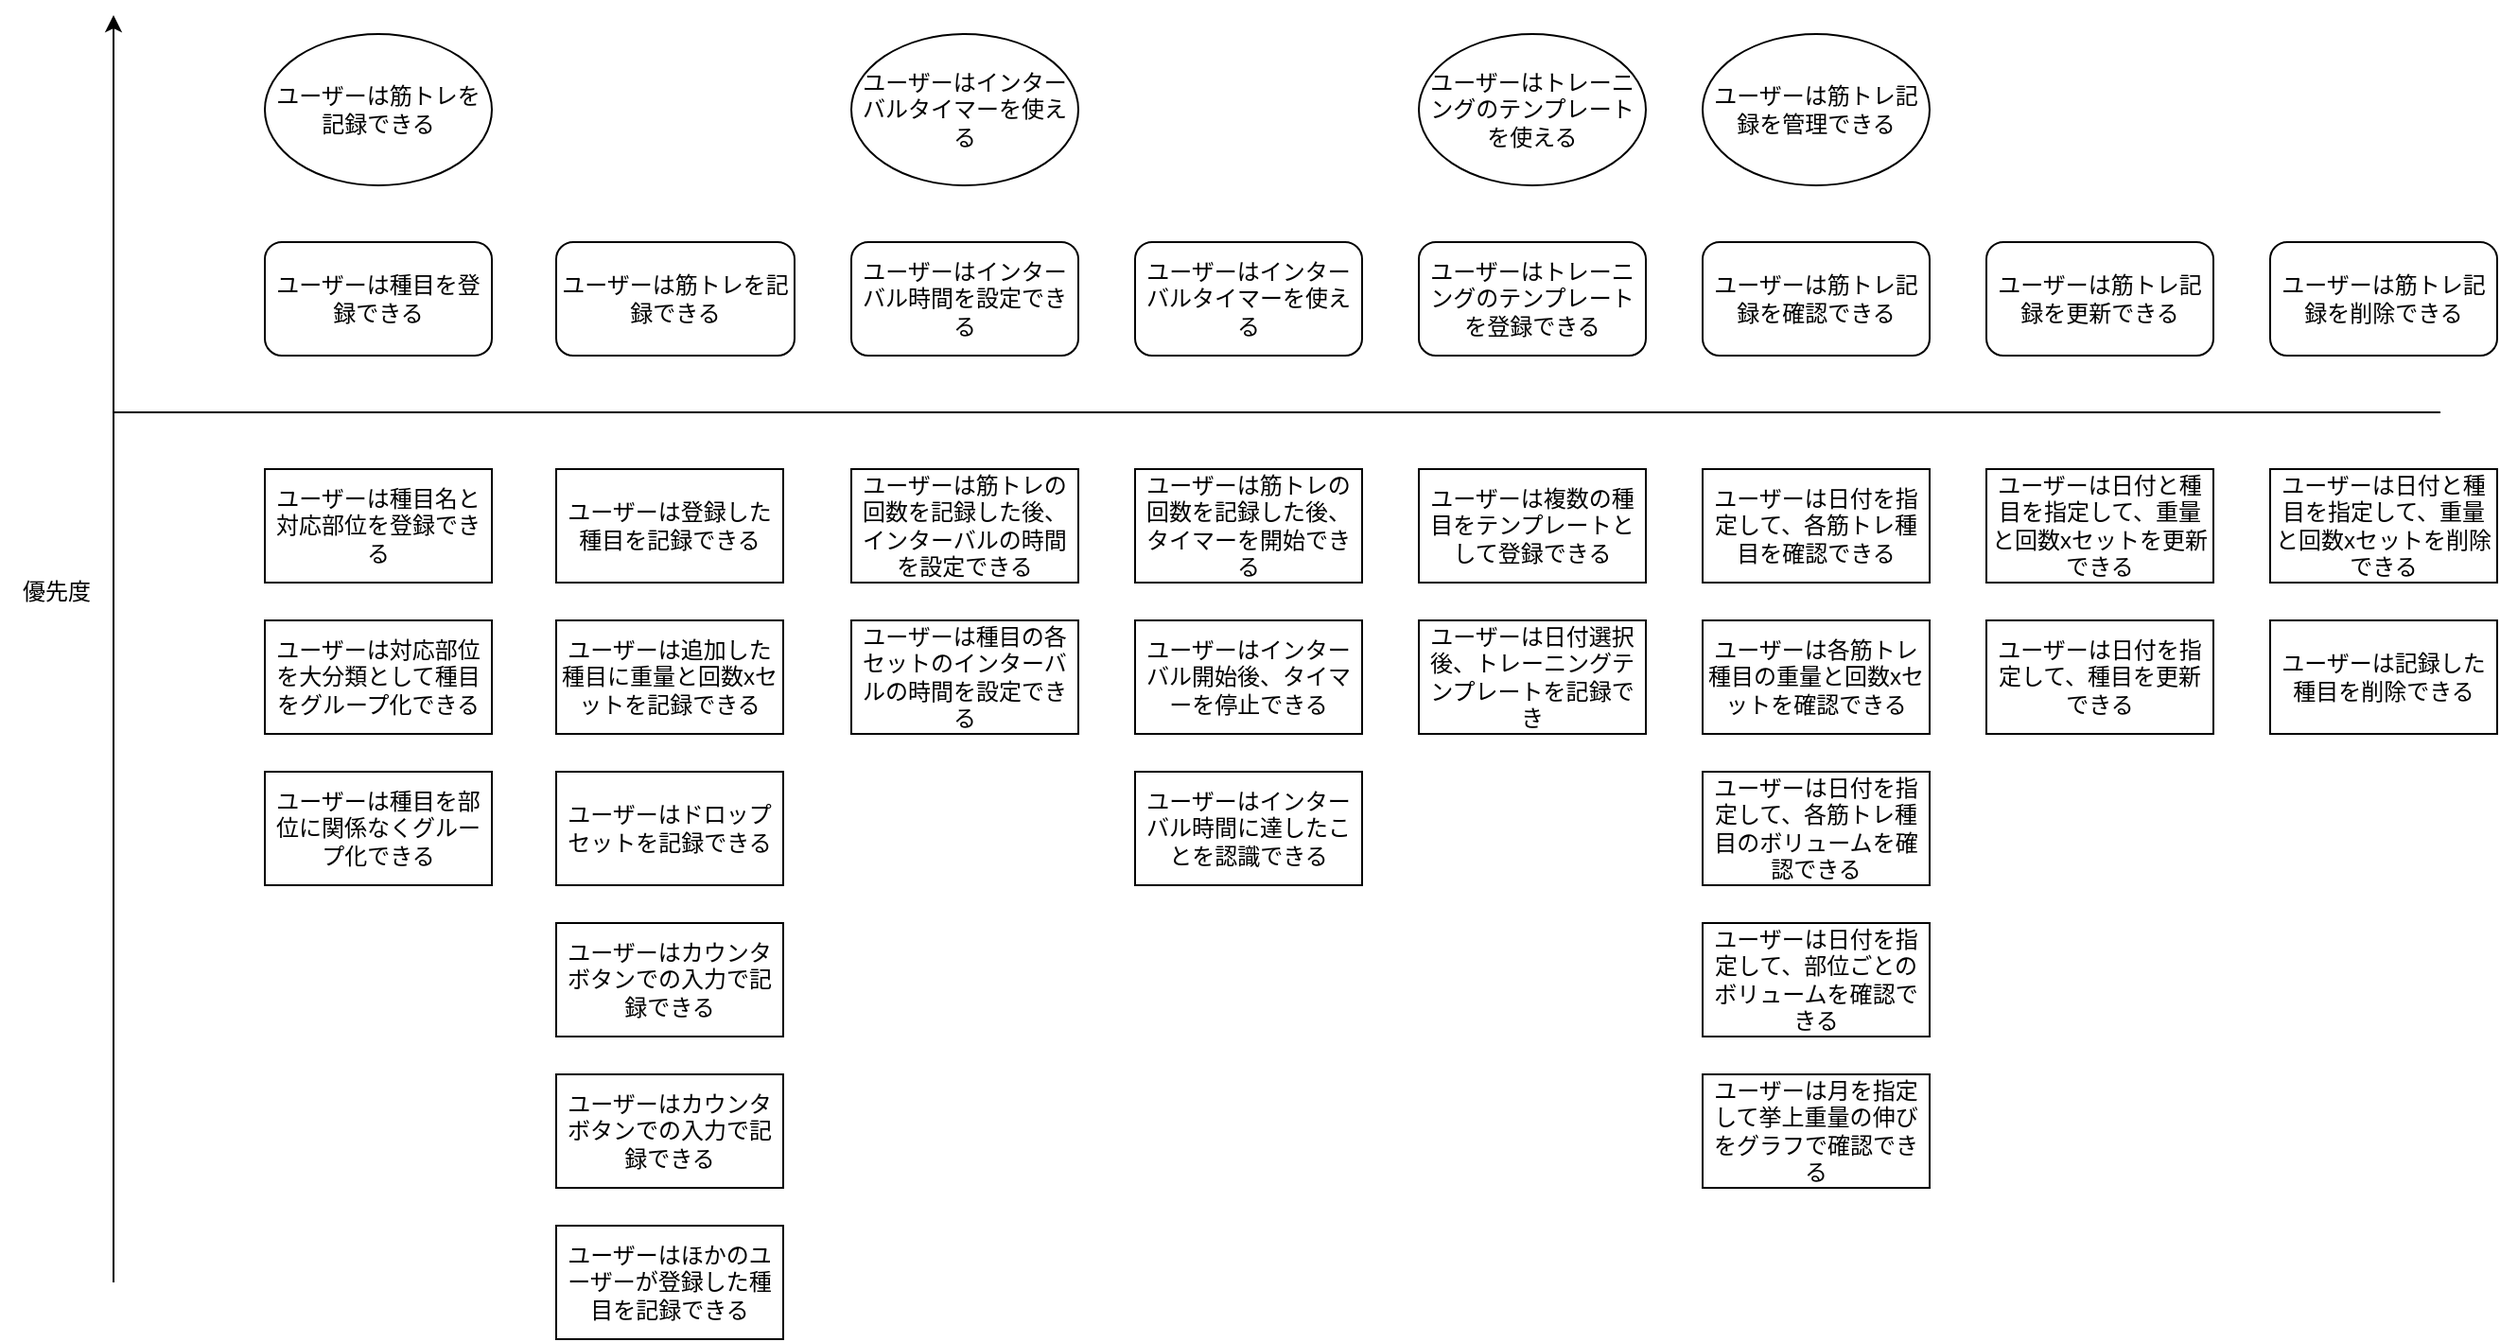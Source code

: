 <mxfile>
    <diagram name="ユーザーストーリーマッピング" id="d89eBESRnrm5665L_XqI">
        <mxGraphModel dx="1014" dy="872" grid="1" gridSize="10" guides="1" tooltips="1" connect="1" arrows="1" fold="1" page="1" pageScale="1" pageWidth="827" pageHeight="1169" math="0" shadow="0">
            <root>
                <mxCell id="0"/>
                <mxCell id="1" parent="0"/>
                <mxCell id="bu0Hg3FqPW36yZZ3gOAO-1" value="ユーザーは種目名と対応部位を登録できる" style="rounded=0;whiteSpace=wrap;html=1;" parent="1" vertex="1">
                    <mxGeometry x="260" y="550" width="120" height="60" as="geometry"/>
                </mxCell>
                <mxCell id="bu0Hg3FqPW36yZZ3gOAO-4" value="ユーザーは筋トレを記録できる" style="ellipse;whiteSpace=wrap;html=1;" parent="1" vertex="1">
                    <mxGeometry x="260" y="320" width="120" height="80" as="geometry"/>
                </mxCell>
                <mxCell id="bu0Hg3FqPW36yZZ3gOAO-5" value="ユーザーは筋トレ記録を管理できる" style="ellipse;whiteSpace=wrap;html=1;" parent="1" vertex="1">
                    <mxGeometry x="1020" y="320" width="120" height="80" as="geometry"/>
                </mxCell>
                <mxCell id="bu0Hg3FqPW36yZZ3gOAO-9" value="ユーザーは筋トレを記録できる" style="rounded=1;whiteSpace=wrap;html=1;" parent="1" vertex="1">
                    <mxGeometry x="414" y="430" width="126" height="60" as="geometry"/>
                </mxCell>
                <mxCell id="bu0Hg3FqPW36yZZ3gOAO-12" value="ユーザーは種目を登録できる" style="rounded=1;whiteSpace=wrap;html=1;" parent="1" vertex="1">
                    <mxGeometry x="260" y="430" width="120" height="60" as="geometry"/>
                </mxCell>
                <mxCell id="bu0Hg3FqPW36yZZ3gOAO-13" value="ユーザーは登録した種目を記録できる" style="rounded=0;whiteSpace=wrap;html=1;" parent="1" vertex="1">
                    <mxGeometry x="414" y="550" width="120" height="60" as="geometry"/>
                </mxCell>
                <mxCell id="bu0Hg3FqPW36yZZ3gOAO-14" value="ユーザーは追加した種目に重量と回数xセットを記録できる" style="rounded=0;whiteSpace=wrap;html=1;" parent="1" vertex="1">
                    <mxGeometry x="414" y="630" width="120" height="60" as="geometry"/>
                </mxCell>
                <mxCell id="bu0Hg3FqPW36yZZ3gOAO-16" value="ユーザーは筋トレ記録を更新できる" style="rounded=1;whiteSpace=wrap;html=1;" parent="1" vertex="1">
                    <mxGeometry x="1170" y="430" width="120" height="60" as="geometry"/>
                </mxCell>
                <mxCell id="bu0Hg3FqPW36yZZ3gOAO-17" value="ユーザーは筋トレ記録を削除できる" style="rounded=1;whiteSpace=wrap;html=1;" parent="1" vertex="1">
                    <mxGeometry x="1320" y="430" width="120" height="60" as="geometry"/>
                </mxCell>
                <mxCell id="bu0Hg3FqPW36yZZ3gOAO-18" value="" style="endArrow=none;html=1;rounded=0;" parent="1" edge="1">
                    <mxGeometry width="50" height="50" relative="1" as="geometry">
                        <mxPoint x="180" y="520" as="sourcePoint"/>
                        <mxPoint x="1410" y="520" as="targetPoint"/>
                    </mxGeometry>
                </mxCell>
                <mxCell id="bu0Hg3FqPW36yZZ3gOAO-19" value="ユーザーは日付と種目を指定して、重量と回数xセットを更新できる" style="rounded=0;whiteSpace=wrap;html=1;" parent="1" vertex="1">
                    <mxGeometry x="1170" y="550" width="120" height="60" as="geometry"/>
                </mxCell>
                <mxCell id="bu0Hg3FqPW36yZZ3gOAO-20" value="ユーザーは日付と種目を指定して、重量と回数xセットを削除できる" style="rounded=0;whiteSpace=wrap;html=1;" parent="1" vertex="1">
                    <mxGeometry x="1320" y="550" width="120" height="60" as="geometry"/>
                </mxCell>
                <mxCell id="bu0Hg3FqPW36yZZ3gOAO-21" value="ユーザーは筋トレ記録を確認できる" style="rounded=1;whiteSpace=wrap;html=1;" parent="1" vertex="1">
                    <mxGeometry x="1020" y="430" width="120" height="60" as="geometry"/>
                </mxCell>
                <mxCell id="bu0Hg3FqPW36yZZ3gOAO-22" value="ユーザーは日付を指定して、各筋トレ種目を確認できる" style="rounded=0;whiteSpace=wrap;html=1;" parent="1" vertex="1">
                    <mxGeometry x="1020" y="550" width="120" height="60" as="geometry"/>
                </mxCell>
                <mxCell id="bu0Hg3FqPW36yZZ3gOAO-23" value="ユーザーは各筋トレ種目の重量と回数xセットを確認できる" style="rounded=0;whiteSpace=wrap;html=1;" parent="1" vertex="1">
                    <mxGeometry x="1020" y="630" width="120" height="60" as="geometry"/>
                </mxCell>
                <mxCell id="bu0Hg3FqPW36yZZ3gOAO-24" value="優先度" style="text;html=1;align=center;verticalAlign=middle;whiteSpace=wrap;rounded=0;" parent="1" vertex="1">
                    <mxGeometry x="120" y="600" width="60" height="30" as="geometry"/>
                </mxCell>
                <mxCell id="bu0Hg3FqPW36yZZ3gOAO-25" value="ユーザーは日付を指定して、各筋トレ種目のボリュームを確認できる" style="rounded=0;whiteSpace=wrap;html=1;" parent="1" vertex="1">
                    <mxGeometry x="1020" y="710" width="120" height="60" as="geometry"/>
                </mxCell>
                <mxCell id="bu0Hg3FqPW36yZZ3gOAO-26" value="ユーザーは日付を指定して、部位ごとのボリュームを確認できる" style="rounded=0;whiteSpace=wrap;html=1;" parent="1" vertex="1">
                    <mxGeometry x="1020" y="790" width="120" height="60" as="geometry"/>
                </mxCell>
                <mxCell id="bu0Hg3FqPW36yZZ3gOAO-28" value="" style="endArrow=classic;html=1;rounded=0;" parent="1" edge="1">
                    <mxGeometry width="50" height="50" relative="1" as="geometry">
                        <mxPoint x="180" y="980" as="sourcePoint"/>
                        <mxPoint x="180" y="310" as="targetPoint"/>
                    </mxGeometry>
                </mxCell>
                <mxCell id="bu0Hg3FqPW36yZZ3gOAO-29" value="ユーザーはドロップセットを記録できる" style="rounded=0;whiteSpace=wrap;html=1;" parent="1" vertex="1">
                    <mxGeometry x="414" y="710" width="120" height="60" as="geometry"/>
                </mxCell>
                <mxCell id="bu0Hg3FqPW36yZZ3gOAO-30" value="ユーザーはカウンタボタンでの入力で記録できる" style="rounded=0;whiteSpace=wrap;html=1;" parent="1" vertex="1">
                    <mxGeometry x="414" y="790" width="120" height="60" as="geometry"/>
                </mxCell>
                <mxCell id="2" value="ユーザーはカウンタボタンでの入力で記録できる" style="rounded=0;whiteSpace=wrap;html=1;" parent="1" vertex="1">
                    <mxGeometry x="414" y="870" width="120" height="60" as="geometry"/>
                </mxCell>
                <mxCell id="5" value="ユーザーは記録した種目を削除できる" style="rounded=0;whiteSpace=wrap;html=1;" parent="1" vertex="1">
                    <mxGeometry x="1320" y="630" width="120" height="60" as="geometry"/>
                </mxCell>
                <mxCell id="6" value="ユーザーはほかのユーザーが登録した種目を記録できる" style="rounded=0;whiteSpace=wrap;html=1;" parent="1" vertex="1">
                    <mxGeometry x="414" y="950" width="120" height="60" as="geometry"/>
                </mxCell>
                <mxCell id="7" value="ユーザーは月を指定して挙上重量の伸びをグラフで確認できる" style="rounded=0;whiteSpace=wrap;html=1;" parent="1" vertex="1">
                    <mxGeometry x="1020" y="870" width="120" height="60" as="geometry"/>
                </mxCell>
                <mxCell id="10" value="ユーザーは日付を指定して、種目を更新できる" style="rounded=0;whiteSpace=wrap;html=1;" parent="1" vertex="1">
                    <mxGeometry x="1170" y="630" width="120" height="60" as="geometry"/>
                </mxCell>
                <mxCell id="12" value="ユーザーはインターバル時間を設定できる" style="rounded=1;whiteSpace=wrap;html=1;" parent="1" vertex="1">
                    <mxGeometry x="570" y="430" width="120" height="60" as="geometry"/>
                </mxCell>
                <mxCell id="13" value="ユーザーはインターバルタイマーを使える" style="ellipse;whiteSpace=wrap;html=1;" parent="1" vertex="1">
                    <mxGeometry x="570" y="320" width="120" height="80" as="geometry"/>
                </mxCell>
                <mxCell id="14" value="ユーザーは対応部位を大分類として種目をグループ化できる" style="rounded=0;whiteSpace=wrap;html=1;" parent="1" vertex="1">
                    <mxGeometry x="260" y="630" width="120" height="60" as="geometry"/>
                </mxCell>
                <mxCell id="15" value="ユーザーは種目を部位に関係なくグループ化できる" style="rounded=0;whiteSpace=wrap;html=1;" parent="1" vertex="1">
                    <mxGeometry x="260" y="710" width="120" height="60" as="geometry"/>
                </mxCell>
                <mxCell id="17" value="ユーザーはトレーニングのテンプレートを使える" style="ellipse;whiteSpace=wrap;html=1;" parent="1" vertex="1">
                    <mxGeometry x="870" y="320" width="120" height="80" as="geometry"/>
                </mxCell>
                <mxCell id="18" value="ユーザーはトレーニングのテンプレートを登録できる" style="rounded=1;whiteSpace=wrap;html=1;" parent="1" vertex="1">
                    <mxGeometry x="870" y="430" width="120" height="60" as="geometry"/>
                </mxCell>
                <mxCell id="19" value="ユーザーは種目の各セットのインターバルの時間を設定できる" style="rounded=0;whiteSpace=wrap;html=1;" parent="1" vertex="1">
                    <mxGeometry x="570" y="630" width="120" height="60" as="geometry"/>
                </mxCell>
                <mxCell id="20" value="ユーザーは筋トレの回数を記録した後、インターバルの時間を設定できる" style="rounded=0;whiteSpace=wrap;html=1;" parent="1" vertex="1">
                    <mxGeometry x="570" y="550" width="120" height="60" as="geometry"/>
                </mxCell>
                <mxCell id="21" value="ユーザーは筋トレの回数を記録した後、タイマーを開始できる" style="rounded=0;whiteSpace=wrap;html=1;" parent="1" vertex="1">
                    <mxGeometry x="720" y="550" width="120" height="60" as="geometry"/>
                </mxCell>
                <mxCell id="22" value="ユーザーはインターバル開始後、タイマーを停止できる" style="rounded=0;whiteSpace=wrap;html=1;" parent="1" vertex="1">
                    <mxGeometry x="720" y="630" width="120" height="60" as="geometry"/>
                </mxCell>
                <mxCell id="23" value="ユーザーはインターバル時間に達したことを認識できる" style="rounded=0;whiteSpace=wrap;html=1;" parent="1" vertex="1">
                    <mxGeometry x="720" y="710" width="120" height="60" as="geometry"/>
                </mxCell>
                <mxCell id="24" value="ユーザーはインターバルタイマーを使える" style="rounded=1;whiteSpace=wrap;html=1;" parent="1" vertex="1">
                    <mxGeometry x="720" y="430" width="120" height="60" as="geometry"/>
                </mxCell>
                <mxCell id="26" value="ユーザーは複数の種目をテンプレートとして登録できる" style="rounded=0;whiteSpace=wrap;html=1;" parent="1" vertex="1">
                    <mxGeometry x="870" y="550" width="120" height="60" as="geometry"/>
                </mxCell>
                <mxCell id="27" value="ユーザーは日付選択後、トレーニングテンプレートを記録でき" style="rounded=0;whiteSpace=wrap;html=1;" parent="1" vertex="1">
                    <mxGeometry x="870" y="630" width="120" height="60" as="geometry"/>
                </mxCell>
            </root>
        </mxGraphModel>
    </diagram>
    <diagram id="EugpxlPjuFYS00YLV1Kh" name="データ構造">
        <mxGraphModel dx="1268" dy="2259" grid="1" gridSize="10" guides="1" tooltips="1" connect="1" arrows="1" fold="1" page="1" pageScale="1" pageWidth="827" pageHeight="1169" math="0" shadow="0">
            <root>
                <mxCell id="0"/>
                <mxCell id="1" parent="0"/>
                <mxCell id="iVWxalUcfSYQcnkExQpO-4" value="exercises" style="shape=table;startSize=30;container=1;collapsible=1;childLayout=tableLayout;fixedRows=1;rowLines=0;fontStyle=1;align=center;resizeLast=1;html=1;" vertex="1" parent="1">
                    <mxGeometry x="410" y="80" width="180" height="150" as="geometry"/>
                </mxCell>
                <mxCell id="iVWxalUcfSYQcnkExQpO-5" value="" style="shape=tableRow;horizontal=0;startSize=0;swimlaneHead=0;swimlaneBody=0;fillColor=none;collapsible=0;dropTarget=0;points=[[0,0.5],[1,0.5]];portConstraint=eastwest;top=0;left=0;right=0;bottom=1;" vertex="1" parent="iVWxalUcfSYQcnkExQpO-4">
                    <mxGeometry y="30" width="180" height="30" as="geometry"/>
                </mxCell>
                <mxCell id="iVWxalUcfSYQcnkExQpO-6" value="PK" style="shape=partialRectangle;connectable=0;fillColor=none;top=0;left=0;bottom=0;right=0;fontStyle=1;overflow=hidden;whiteSpace=wrap;html=1;" vertex="1" parent="iVWxalUcfSYQcnkExQpO-5">
                    <mxGeometry width="30" height="30" as="geometry">
                        <mxRectangle width="30" height="30" as="alternateBounds"/>
                    </mxGeometry>
                </mxCell>
                <mxCell id="iVWxalUcfSYQcnkExQpO-7" value="id" style="shape=partialRectangle;connectable=0;fillColor=none;top=0;left=0;bottom=0;right=0;align=left;spacingLeft=6;fontStyle=5;overflow=hidden;whiteSpace=wrap;html=1;" vertex="1" parent="iVWxalUcfSYQcnkExQpO-5">
                    <mxGeometry x="30" width="150" height="30" as="geometry">
                        <mxRectangle width="150" height="30" as="alternateBounds"/>
                    </mxGeometry>
                </mxCell>
                <mxCell id="bGSmJRp2j0qmrik_Qmxs-1" value="" style="shape=tableRow;horizontal=0;startSize=0;swimlaneHead=0;swimlaneBody=0;fillColor=none;collapsible=0;dropTarget=0;points=[[0,0.5],[1,0.5]];portConstraint=eastwest;top=0;left=0;right=0;bottom=0;" vertex="1" parent="iVWxalUcfSYQcnkExQpO-4">
                    <mxGeometry y="60" width="180" height="30" as="geometry"/>
                </mxCell>
                <mxCell id="bGSmJRp2j0qmrik_Qmxs-2" value="FK" style="shape=partialRectangle;connectable=0;fillColor=none;top=0;left=0;bottom=0;right=0;editable=1;overflow=hidden;whiteSpace=wrap;html=1;" vertex="1" parent="bGSmJRp2j0qmrik_Qmxs-1">
                    <mxGeometry width="30" height="30" as="geometry">
                        <mxRectangle width="30" height="30" as="alternateBounds"/>
                    </mxGeometry>
                </mxCell>
                <mxCell id="bGSmJRp2j0qmrik_Qmxs-3" value="user_id" style="shape=partialRectangle;connectable=0;fillColor=none;top=0;left=0;bottom=0;right=0;align=left;spacingLeft=6;overflow=hidden;whiteSpace=wrap;html=1;" vertex="1" parent="bGSmJRp2j0qmrik_Qmxs-1">
                    <mxGeometry x="30" width="150" height="30" as="geometry">
                        <mxRectangle width="150" height="30" as="alternateBounds"/>
                    </mxGeometry>
                </mxCell>
                <mxCell id="90nzWPXMSpH1BK3m2PgI-11" value="" style="shape=tableRow;horizontal=0;startSize=0;swimlaneHead=0;swimlaneBody=0;fillColor=none;collapsible=0;dropTarget=0;points=[[0,0.5],[1,0.5]];portConstraint=eastwest;top=0;left=0;right=0;bottom=0;" vertex="1" parent="iVWxalUcfSYQcnkExQpO-4">
                    <mxGeometry y="90" width="180" height="30" as="geometry"/>
                </mxCell>
                <mxCell id="90nzWPXMSpH1BK3m2PgI-12" value="" style="shape=partialRectangle;connectable=0;fillColor=none;top=0;left=0;bottom=0;right=0;editable=1;overflow=hidden;whiteSpace=wrap;html=1;" vertex="1" parent="90nzWPXMSpH1BK3m2PgI-11">
                    <mxGeometry width="30" height="30" as="geometry">
                        <mxRectangle width="30" height="30" as="alternateBounds"/>
                    </mxGeometry>
                </mxCell>
                <mxCell id="90nzWPXMSpH1BK3m2PgI-13" value="name" style="shape=partialRectangle;connectable=0;fillColor=none;top=0;left=0;bottom=0;right=0;align=left;spacingLeft=6;overflow=hidden;whiteSpace=wrap;html=1;" vertex="1" parent="90nzWPXMSpH1BK3m2PgI-11">
                    <mxGeometry x="30" width="150" height="30" as="geometry">
                        <mxRectangle width="150" height="30" as="alternateBounds"/>
                    </mxGeometry>
                </mxCell>
                <mxCell id="iVWxalUcfSYQcnkExQpO-11" value="" style="shape=tableRow;horizontal=0;startSize=0;swimlaneHead=0;swimlaneBody=0;fillColor=none;collapsible=0;dropTarget=0;points=[[0,0.5],[1,0.5]];portConstraint=eastwest;top=0;left=0;right=0;bottom=0;" vertex="1" parent="iVWxalUcfSYQcnkExQpO-4">
                    <mxGeometry y="120" width="180" height="30" as="geometry"/>
                </mxCell>
                <mxCell id="iVWxalUcfSYQcnkExQpO-12" value="" style="shape=partialRectangle;connectable=0;fillColor=none;top=0;left=0;bottom=0;right=0;editable=1;overflow=hidden;whiteSpace=wrap;html=1;" vertex="1" parent="iVWxalUcfSYQcnkExQpO-11">
                    <mxGeometry width="30" height="30" as="geometry">
                        <mxRectangle width="30" height="30" as="alternateBounds"/>
                    </mxGeometry>
                </mxCell>
                <mxCell id="iVWxalUcfSYQcnkExQpO-13" value="description" style="shape=partialRectangle;connectable=0;fillColor=none;top=0;left=0;bottom=0;right=0;align=left;spacingLeft=6;overflow=hidden;whiteSpace=wrap;html=1;" vertex="1" parent="iVWxalUcfSYQcnkExQpO-11">
                    <mxGeometry x="30" width="150" height="30" as="geometry">
                        <mxRectangle width="150" height="30" as="alternateBounds"/>
                    </mxGeometry>
                </mxCell>
                <mxCell id="cRx1jSdzTH8VaI_E-aYe-1" value="muscles" style="shape=table;startSize=30;container=1;collapsible=1;childLayout=tableLayout;fixedRows=1;rowLines=0;fontStyle=1;align=center;resizeLast=1;html=1;" vertex="1" parent="1">
                    <mxGeometry x="970" y="110" width="180" height="120" as="geometry"/>
                </mxCell>
                <mxCell id="cRx1jSdzTH8VaI_E-aYe-2" value="" style="shape=tableRow;horizontal=0;startSize=0;swimlaneHead=0;swimlaneBody=0;fillColor=none;collapsible=0;dropTarget=0;points=[[0,0.5],[1,0.5]];portConstraint=eastwest;top=0;left=0;right=0;bottom=1;" vertex="1" parent="cRx1jSdzTH8VaI_E-aYe-1">
                    <mxGeometry y="30" width="180" height="30" as="geometry"/>
                </mxCell>
                <mxCell id="cRx1jSdzTH8VaI_E-aYe-3" value="PK" style="shape=partialRectangle;connectable=0;fillColor=none;top=0;left=0;bottom=0;right=0;fontStyle=1;overflow=hidden;whiteSpace=wrap;html=1;" vertex="1" parent="cRx1jSdzTH8VaI_E-aYe-2">
                    <mxGeometry width="30" height="30" as="geometry">
                        <mxRectangle width="30" height="30" as="alternateBounds"/>
                    </mxGeometry>
                </mxCell>
                <mxCell id="cRx1jSdzTH8VaI_E-aYe-4" value="id" style="shape=partialRectangle;connectable=0;fillColor=none;top=0;left=0;bottom=0;right=0;align=left;spacingLeft=6;fontStyle=5;overflow=hidden;whiteSpace=wrap;html=1;" vertex="1" parent="cRx1jSdzTH8VaI_E-aYe-2">
                    <mxGeometry x="30" width="150" height="30" as="geometry">
                        <mxRectangle width="150" height="30" as="alternateBounds"/>
                    </mxGeometry>
                </mxCell>
                <mxCell id="cRx1jSdzTH8VaI_E-aYe-5" value="" style="shape=tableRow;horizontal=0;startSize=0;swimlaneHead=0;swimlaneBody=0;fillColor=none;collapsible=0;dropTarget=0;points=[[0,0.5],[1,0.5]];portConstraint=eastwest;top=0;left=0;right=0;bottom=0;" vertex="1" parent="cRx1jSdzTH8VaI_E-aYe-1">
                    <mxGeometry y="60" width="180" height="30" as="geometry"/>
                </mxCell>
                <mxCell id="cRx1jSdzTH8VaI_E-aYe-6" value="FK" style="shape=partialRectangle;connectable=0;fillColor=none;top=0;left=0;bottom=0;right=0;editable=1;overflow=hidden;whiteSpace=wrap;html=1;" vertex="1" parent="cRx1jSdzTH8VaI_E-aYe-5">
                    <mxGeometry width="30" height="30" as="geometry">
                        <mxRectangle width="30" height="30" as="alternateBounds"/>
                    </mxGeometry>
                </mxCell>
                <mxCell id="cRx1jSdzTH8VaI_E-aYe-7" value="body_area_id" style="shape=partialRectangle;connectable=0;fillColor=none;top=0;left=0;bottom=0;right=0;align=left;spacingLeft=6;overflow=hidden;whiteSpace=wrap;html=1;" vertex="1" parent="cRx1jSdzTH8VaI_E-aYe-5">
                    <mxGeometry x="30" width="150" height="30" as="geometry">
                        <mxRectangle width="150" height="30" as="alternateBounds"/>
                    </mxGeometry>
                </mxCell>
                <mxCell id="IzdglYVErNMGdeQVXlaD-14" value="" style="shape=tableRow;horizontal=0;startSize=0;swimlaneHead=0;swimlaneBody=0;fillColor=none;collapsible=0;dropTarget=0;points=[[0,0.5],[1,0.5]];portConstraint=eastwest;top=0;left=0;right=0;bottom=0;" vertex="1" parent="cRx1jSdzTH8VaI_E-aYe-1">
                    <mxGeometry y="90" width="180" height="30" as="geometry"/>
                </mxCell>
                <mxCell id="IzdglYVErNMGdeQVXlaD-15" value="" style="shape=partialRectangle;connectable=0;fillColor=none;top=0;left=0;bottom=0;right=0;editable=1;overflow=hidden;whiteSpace=wrap;html=1;" vertex="1" parent="IzdglYVErNMGdeQVXlaD-14">
                    <mxGeometry width="30" height="30" as="geometry">
                        <mxRectangle width="30" height="30" as="alternateBounds"/>
                    </mxGeometry>
                </mxCell>
                <mxCell id="IzdglYVErNMGdeQVXlaD-16" value="name" style="shape=partialRectangle;connectable=0;fillColor=none;top=0;left=0;bottom=0;right=0;align=left;spacingLeft=6;overflow=hidden;whiteSpace=wrap;html=1;" vertex="1" parent="IzdglYVErNMGdeQVXlaD-14">
                    <mxGeometry x="30" width="150" height="30" as="geometry">
                        <mxRectangle width="150" height="30" as="alternateBounds"/>
                    </mxGeometry>
                </mxCell>
                <mxCell id="cRx1jSdzTH8VaI_E-aYe-14" value="exercise_muscle_links" style="shape=table;startSize=30;container=1;collapsible=1;childLayout=tableLayout;fixedRows=1;rowLines=0;fontStyle=1;align=center;resizeLast=1;html=1;" vertex="1" parent="1">
                    <mxGeometry x="740" y="20" width="180" height="150" as="geometry"/>
                </mxCell>
                <mxCell id="cRx1jSdzTH8VaI_E-aYe-15" value="" style="shape=tableRow;horizontal=0;startSize=0;swimlaneHead=0;swimlaneBody=0;fillColor=none;collapsible=0;dropTarget=0;points=[[0,0.5],[1,0.5]];portConstraint=eastwest;top=0;left=0;right=0;bottom=1;" vertex="1" parent="cRx1jSdzTH8VaI_E-aYe-14">
                    <mxGeometry y="30" width="180" height="30" as="geometry"/>
                </mxCell>
                <mxCell id="cRx1jSdzTH8VaI_E-aYe-16" value="PK" style="shape=partialRectangle;connectable=0;fillColor=none;top=0;left=0;bottom=0;right=0;fontStyle=1;overflow=hidden;whiteSpace=wrap;html=1;" vertex="1" parent="cRx1jSdzTH8VaI_E-aYe-15">
                    <mxGeometry width="30" height="30" as="geometry">
                        <mxRectangle width="30" height="30" as="alternateBounds"/>
                    </mxGeometry>
                </mxCell>
                <mxCell id="cRx1jSdzTH8VaI_E-aYe-17" value="id" style="shape=partialRectangle;connectable=0;fillColor=none;top=0;left=0;bottom=0;right=0;align=left;spacingLeft=6;fontStyle=5;overflow=hidden;whiteSpace=wrap;html=1;" vertex="1" parent="cRx1jSdzTH8VaI_E-aYe-15">
                    <mxGeometry x="30" width="150" height="30" as="geometry">
                        <mxRectangle width="150" height="30" as="alternateBounds"/>
                    </mxGeometry>
                </mxCell>
                <mxCell id="90nzWPXMSpH1BK3m2PgI-17" value="" style="shape=tableRow;horizontal=0;startSize=0;swimlaneHead=0;swimlaneBody=0;fillColor=none;collapsible=0;dropTarget=0;points=[[0,0.5],[1,0.5]];portConstraint=eastwest;top=0;left=0;right=0;bottom=0;" vertex="1" parent="cRx1jSdzTH8VaI_E-aYe-14">
                    <mxGeometry y="60" width="180" height="30" as="geometry"/>
                </mxCell>
                <mxCell id="90nzWPXMSpH1BK3m2PgI-18" value="FK" style="shape=partialRectangle;connectable=0;fillColor=none;top=0;left=0;bottom=0;right=0;editable=1;overflow=hidden;whiteSpace=wrap;html=1;" vertex="1" parent="90nzWPXMSpH1BK3m2PgI-17">
                    <mxGeometry width="30" height="30" as="geometry">
                        <mxRectangle width="30" height="30" as="alternateBounds"/>
                    </mxGeometry>
                </mxCell>
                <mxCell id="90nzWPXMSpH1BK3m2PgI-19" value="user_id" style="shape=partialRectangle;connectable=0;fillColor=none;top=0;left=0;bottom=0;right=0;align=left;spacingLeft=6;overflow=hidden;whiteSpace=wrap;html=1;" vertex="1" parent="90nzWPXMSpH1BK3m2PgI-17">
                    <mxGeometry x="30" width="150" height="30" as="geometry">
                        <mxRectangle width="150" height="30" as="alternateBounds"/>
                    </mxGeometry>
                </mxCell>
                <mxCell id="cRx1jSdzTH8VaI_E-aYe-18" value="" style="shape=tableRow;horizontal=0;startSize=0;swimlaneHead=0;swimlaneBody=0;fillColor=none;collapsible=0;dropTarget=0;points=[[0,0.5],[1,0.5]];portConstraint=eastwest;top=0;left=0;right=0;bottom=0;" vertex="1" parent="cRx1jSdzTH8VaI_E-aYe-14">
                    <mxGeometry y="90" width="180" height="30" as="geometry"/>
                </mxCell>
                <mxCell id="cRx1jSdzTH8VaI_E-aYe-19" value="FK" style="shape=partialRectangle;connectable=0;fillColor=none;top=0;left=0;bottom=0;right=0;editable=1;overflow=hidden;whiteSpace=wrap;html=1;" vertex="1" parent="cRx1jSdzTH8VaI_E-aYe-18">
                    <mxGeometry width="30" height="30" as="geometry">
                        <mxRectangle width="30" height="30" as="alternateBounds"/>
                    </mxGeometry>
                </mxCell>
                <mxCell id="cRx1jSdzTH8VaI_E-aYe-20" value="exercise_id" style="shape=partialRectangle;connectable=0;fillColor=none;top=0;left=0;bottom=0;right=0;align=left;spacingLeft=6;overflow=hidden;whiteSpace=wrap;html=1;" vertex="1" parent="cRx1jSdzTH8VaI_E-aYe-18">
                    <mxGeometry x="30" width="150" height="30" as="geometry">
                        <mxRectangle width="150" height="30" as="alternateBounds"/>
                    </mxGeometry>
                </mxCell>
                <mxCell id="cRx1jSdzTH8VaI_E-aYe-21" value="" style="shape=tableRow;horizontal=0;startSize=0;swimlaneHead=0;swimlaneBody=0;fillColor=none;collapsible=0;dropTarget=0;points=[[0,0.5],[1,0.5]];portConstraint=eastwest;top=0;left=0;right=0;bottom=0;" vertex="1" parent="cRx1jSdzTH8VaI_E-aYe-14">
                    <mxGeometry y="120" width="180" height="30" as="geometry"/>
                </mxCell>
                <mxCell id="cRx1jSdzTH8VaI_E-aYe-22" value="FK" style="shape=partialRectangle;connectable=0;fillColor=none;top=0;left=0;bottom=0;right=0;editable=1;overflow=hidden;whiteSpace=wrap;html=1;" vertex="1" parent="cRx1jSdzTH8VaI_E-aYe-21">
                    <mxGeometry width="30" height="30" as="geometry">
                        <mxRectangle width="30" height="30" as="alternateBounds"/>
                    </mxGeometry>
                </mxCell>
                <mxCell id="cRx1jSdzTH8VaI_E-aYe-23" value="muscle_id" style="shape=partialRectangle;connectable=0;fillColor=none;top=0;left=0;bottom=0;right=0;align=left;spacingLeft=6;overflow=hidden;whiteSpace=wrap;html=1;" vertex="1" parent="cRx1jSdzTH8VaI_E-aYe-21">
                    <mxGeometry x="30" width="150" height="30" as="geometry">
                        <mxRectangle width="150" height="30" as="alternateBounds"/>
                    </mxGeometry>
                </mxCell>
                <mxCell id="cRx1jSdzTH8VaI_E-aYe-27" value="trainings" style="shape=table;startSize=30;container=1;collapsible=1;childLayout=tableLayout;fixedRows=1;rowLines=0;fontStyle=1;align=center;resizeLast=1;html=1;" vertex="1" parent="1">
                    <mxGeometry x="30" y="600" width="180" height="180" as="geometry"/>
                </mxCell>
                <mxCell id="cRx1jSdzTH8VaI_E-aYe-28" value="" style="shape=tableRow;horizontal=0;startSize=0;swimlaneHead=0;swimlaneBody=0;fillColor=none;collapsible=0;dropTarget=0;points=[[0,0.5],[1,0.5]];portConstraint=eastwest;top=0;left=0;right=0;bottom=1;" vertex="1" parent="cRx1jSdzTH8VaI_E-aYe-27">
                    <mxGeometry y="30" width="180" height="30" as="geometry"/>
                </mxCell>
                <mxCell id="cRx1jSdzTH8VaI_E-aYe-29" value="PK" style="shape=partialRectangle;connectable=0;fillColor=none;top=0;left=0;bottom=0;right=0;fontStyle=1;overflow=hidden;whiteSpace=wrap;html=1;" vertex="1" parent="cRx1jSdzTH8VaI_E-aYe-28">
                    <mxGeometry width="30" height="30" as="geometry">
                        <mxRectangle width="30" height="30" as="alternateBounds"/>
                    </mxGeometry>
                </mxCell>
                <mxCell id="cRx1jSdzTH8VaI_E-aYe-30" value="id" style="shape=partialRectangle;connectable=0;fillColor=none;top=0;left=0;bottom=0;right=0;align=left;spacingLeft=6;fontStyle=5;overflow=hidden;whiteSpace=wrap;html=1;" vertex="1" parent="cRx1jSdzTH8VaI_E-aYe-28">
                    <mxGeometry x="30" width="150" height="30" as="geometry">
                        <mxRectangle width="150" height="30" as="alternateBounds"/>
                    </mxGeometry>
                </mxCell>
                <mxCell id="cRx1jSdzTH8VaI_E-aYe-31" value="" style="shape=tableRow;horizontal=0;startSize=0;swimlaneHead=0;swimlaneBody=0;fillColor=none;collapsible=0;dropTarget=0;points=[[0,0.5],[1,0.5]];portConstraint=eastwest;top=0;left=0;right=0;bottom=0;" vertex="1" parent="cRx1jSdzTH8VaI_E-aYe-27">
                    <mxGeometry y="60" width="180" height="30" as="geometry"/>
                </mxCell>
                <mxCell id="cRx1jSdzTH8VaI_E-aYe-32" value="FK" style="shape=partialRectangle;connectable=0;fillColor=none;top=0;left=0;bottom=0;right=0;editable=1;overflow=hidden;whiteSpace=wrap;html=1;" vertex="1" parent="cRx1jSdzTH8VaI_E-aYe-31">
                    <mxGeometry width="30" height="30" as="geometry">
                        <mxRectangle width="30" height="30" as="alternateBounds"/>
                    </mxGeometry>
                </mxCell>
                <mxCell id="cRx1jSdzTH8VaI_E-aYe-33" value="user_id" style="shape=partialRectangle;connectable=0;fillColor=none;top=0;left=0;bottom=0;right=0;align=left;spacingLeft=6;overflow=hidden;whiteSpace=wrap;html=1;" vertex="1" parent="cRx1jSdzTH8VaI_E-aYe-31">
                    <mxGeometry x="30" width="150" height="30" as="geometry">
                        <mxRectangle width="150" height="30" as="alternateBounds"/>
                    </mxGeometry>
                </mxCell>
                <mxCell id="90nzWPXMSpH1BK3m2PgI-24" value="" style="shape=tableRow;horizontal=0;startSize=0;swimlaneHead=0;swimlaneBody=0;fillColor=none;collapsible=0;dropTarget=0;points=[[0,0.5],[1,0.5]];portConstraint=eastwest;top=0;left=0;right=0;bottom=0;" vertex="1" parent="cRx1jSdzTH8VaI_E-aYe-27">
                    <mxGeometry y="90" width="180" height="30" as="geometry"/>
                </mxCell>
                <mxCell id="90nzWPXMSpH1BK3m2PgI-25" value="FK" style="shape=partialRectangle;connectable=0;fillColor=none;top=0;left=0;bottom=0;right=0;editable=1;overflow=hidden;whiteSpace=wrap;html=1;" vertex="1" parent="90nzWPXMSpH1BK3m2PgI-24">
                    <mxGeometry width="30" height="30" as="geometry">
                        <mxRectangle width="30" height="30" as="alternateBounds"/>
                    </mxGeometry>
                </mxCell>
                <mxCell id="90nzWPXMSpH1BK3m2PgI-26" value="exercise_id" style="shape=partialRectangle;connectable=0;fillColor=none;top=0;left=0;bottom=0;right=0;align=left;spacingLeft=6;overflow=hidden;whiteSpace=wrap;html=1;" vertex="1" parent="90nzWPXMSpH1BK3m2PgI-24">
                    <mxGeometry x="30" width="150" height="30" as="geometry">
                        <mxRectangle width="150" height="30" as="alternateBounds"/>
                    </mxGeometry>
                </mxCell>
                <mxCell id="dVXHxbVp31Byk8fHiJIo-8" value="" style="shape=tableRow;horizontal=0;startSize=0;swimlaneHead=0;swimlaneBody=0;fillColor=none;collapsible=0;dropTarget=0;points=[[0,0.5],[1,0.5]];portConstraint=eastwest;top=0;left=0;right=0;bottom=0;" vertex="1" parent="cRx1jSdzTH8VaI_E-aYe-27">
                    <mxGeometry y="120" width="180" height="30" as="geometry"/>
                </mxCell>
                <mxCell id="dVXHxbVp31Byk8fHiJIo-9" value="" style="shape=partialRectangle;connectable=0;fillColor=none;top=0;left=0;bottom=0;right=0;editable=1;overflow=hidden;whiteSpace=wrap;html=1;" vertex="1" parent="dVXHxbVp31Byk8fHiJIo-8">
                    <mxGeometry width="30" height="30" as="geometry">
                        <mxRectangle width="30" height="30" as="alternateBounds"/>
                    </mxGeometry>
                </mxCell>
                <mxCell id="dVXHxbVp31Byk8fHiJIo-10" value="comment" style="shape=partialRectangle;connectable=0;fillColor=none;top=0;left=0;bottom=0;right=0;align=left;spacingLeft=6;overflow=hidden;whiteSpace=wrap;html=1;" vertex="1" parent="dVXHxbVp31Byk8fHiJIo-8">
                    <mxGeometry x="30" width="150" height="30" as="geometry">
                        <mxRectangle width="150" height="30" as="alternateBounds"/>
                    </mxGeometry>
                </mxCell>
                <mxCell id="dVXHxbVp31Byk8fHiJIo-4" value="" style="shape=tableRow;horizontal=0;startSize=0;swimlaneHead=0;swimlaneBody=0;fillColor=none;collapsible=0;dropTarget=0;points=[[0,0.5],[1,0.5]];portConstraint=eastwest;top=0;left=0;right=0;bottom=0;" vertex="1" parent="cRx1jSdzTH8VaI_E-aYe-27">
                    <mxGeometry y="150" width="180" height="30" as="geometry"/>
                </mxCell>
                <mxCell id="dVXHxbVp31Byk8fHiJIo-5" value="" style="shape=partialRectangle;connectable=0;fillColor=none;top=0;left=0;bottom=0;right=0;editable=1;overflow=hidden;whiteSpace=wrap;html=1;" vertex="1" parent="dVXHxbVp31Byk8fHiJIo-4">
                    <mxGeometry width="30" height="30" as="geometry">
                        <mxRectangle width="30" height="30" as="alternateBounds"/>
                    </mxGeometry>
                </mxCell>
                <mxCell id="dVXHxbVp31Byk8fHiJIo-6" value="created_at" style="shape=partialRectangle;connectable=0;fillColor=none;top=0;left=0;bottom=0;right=0;align=left;spacingLeft=6;overflow=hidden;whiteSpace=wrap;html=1;" vertex="1" parent="dVXHxbVp31Byk8fHiJIo-4">
                    <mxGeometry x="30" width="150" height="30" as="geometry">
                        <mxRectangle width="150" height="30" as="alternateBounds"/>
                    </mxGeometry>
                </mxCell>
                <mxCell id="cRx1jSdzTH8VaI_E-aYe-37" value="sets" style="shape=table;startSize=30;container=1;collapsible=1;childLayout=tableLayout;fixedRows=1;rowLines=0;fontStyle=1;align=center;resizeLast=1;html=1;" vertex="1" parent="1">
                    <mxGeometry x="710" y="630" width="180" height="210" as="geometry"/>
                </mxCell>
                <mxCell id="cRx1jSdzTH8VaI_E-aYe-38" value="" style="shape=tableRow;horizontal=0;startSize=0;swimlaneHead=0;swimlaneBody=0;fillColor=none;collapsible=0;dropTarget=0;points=[[0,0.5],[1,0.5]];portConstraint=eastwest;top=0;left=0;right=0;bottom=1;" vertex="1" parent="cRx1jSdzTH8VaI_E-aYe-37">
                    <mxGeometry y="30" width="180" height="30" as="geometry"/>
                </mxCell>
                <mxCell id="cRx1jSdzTH8VaI_E-aYe-39" value="PK" style="shape=partialRectangle;connectable=0;fillColor=none;top=0;left=0;bottom=0;right=0;fontStyle=1;overflow=hidden;whiteSpace=wrap;html=1;" vertex="1" parent="cRx1jSdzTH8VaI_E-aYe-38">
                    <mxGeometry width="30" height="30" as="geometry">
                        <mxRectangle width="30" height="30" as="alternateBounds"/>
                    </mxGeometry>
                </mxCell>
                <mxCell id="cRx1jSdzTH8VaI_E-aYe-40" value="id" style="shape=partialRectangle;connectable=0;fillColor=none;top=0;left=0;bottom=0;right=0;align=left;spacingLeft=6;fontStyle=5;overflow=hidden;whiteSpace=wrap;html=1;" vertex="1" parent="cRx1jSdzTH8VaI_E-aYe-38">
                    <mxGeometry x="30" width="150" height="30" as="geometry">
                        <mxRectangle width="150" height="30" as="alternateBounds"/>
                    </mxGeometry>
                </mxCell>
                <mxCell id="cRx1jSdzTH8VaI_E-aYe-44" value="" style="shape=tableRow;horizontal=0;startSize=0;swimlaneHead=0;swimlaneBody=0;fillColor=none;collapsible=0;dropTarget=0;points=[[0,0.5],[1,0.5]];portConstraint=eastwest;top=0;left=0;right=0;bottom=0;" vertex="1" parent="cRx1jSdzTH8VaI_E-aYe-37">
                    <mxGeometry y="60" width="180" height="30" as="geometry"/>
                </mxCell>
                <mxCell id="cRx1jSdzTH8VaI_E-aYe-45" value="FK" style="shape=partialRectangle;connectable=0;fillColor=none;top=0;left=0;bottom=0;right=0;editable=1;overflow=hidden;whiteSpace=wrap;html=1;" vertex="1" parent="cRx1jSdzTH8VaI_E-aYe-44">
                    <mxGeometry width="30" height="30" as="geometry">
                        <mxRectangle width="30" height="30" as="alternateBounds"/>
                    </mxGeometry>
                </mxCell>
                <mxCell id="cRx1jSdzTH8VaI_E-aYe-46" value="user_id" style="shape=partialRectangle;connectable=0;fillColor=none;top=0;left=0;bottom=0;right=0;align=left;spacingLeft=6;overflow=hidden;whiteSpace=wrap;html=1;" vertex="1" parent="cRx1jSdzTH8VaI_E-aYe-44">
                    <mxGeometry x="30" width="150" height="30" as="geometry">
                        <mxRectangle width="150" height="30" as="alternateBounds"/>
                    </mxGeometry>
                </mxCell>
                <mxCell id="90nzWPXMSpH1BK3m2PgI-27" value="" style="shape=tableRow;horizontal=0;startSize=0;swimlaneHead=0;swimlaneBody=0;fillColor=none;collapsible=0;dropTarget=0;points=[[0,0.5],[1,0.5]];portConstraint=eastwest;top=0;left=0;right=0;bottom=0;" vertex="1" parent="cRx1jSdzTH8VaI_E-aYe-37">
                    <mxGeometry y="90" width="180" height="30" as="geometry"/>
                </mxCell>
                <mxCell id="90nzWPXMSpH1BK3m2PgI-28" value="" style="shape=partialRectangle;connectable=0;fillColor=none;top=0;left=0;bottom=0;right=0;editable=1;overflow=hidden;whiteSpace=wrap;html=1;" vertex="1" parent="90nzWPXMSpH1BK3m2PgI-27">
                    <mxGeometry width="30" height="30" as="geometry">
                        <mxRectangle width="30" height="30" as="alternateBounds"/>
                    </mxGeometry>
                </mxCell>
                <mxCell id="90nzWPXMSpH1BK3m2PgI-29" value="weight" style="shape=partialRectangle;connectable=0;fillColor=none;top=0;left=0;bottom=0;right=0;align=left;spacingLeft=6;overflow=hidden;whiteSpace=wrap;html=1;" vertex="1" parent="90nzWPXMSpH1BK3m2PgI-27">
                    <mxGeometry x="30" width="150" height="30" as="geometry">
                        <mxRectangle width="150" height="30" as="alternateBounds"/>
                    </mxGeometry>
                </mxCell>
                <mxCell id="cRx1jSdzTH8VaI_E-aYe-47" value="" style="shape=tableRow;horizontal=0;startSize=0;swimlaneHead=0;swimlaneBody=0;fillColor=none;collapsible=0;dropTarget=0;points=[[0,0.5],[1,0.5]];portConstraint=eastwest;top=0;left=0;right=0;bottom=0;" vertex="1" parent="cRx1jSdzTH8VaI_E-aYe-37">
                    <mxGeometry y="120" width="180" height="30" as="geometry"/>
                </mxCell>
                <mxCell id="cRx1jSdzTH8VaI_E-aYe-48" value="" style="shape=partialRectangle;connectable=0;fillColor=none;top=0;left=0;bottom=0;right=0;editable=1;overflow=hidden;whiteSpace=wrap;html=1;" vertex="1" parent="cRx1jSdzTH8VaI_E-aYe-47">
                    <mxGeometry width="30" height="30" as="geometry">
                        <mxRectangle width="30" height="30" as="alternateBounds"/>
                    </mxGeometry>
                </mxCell>
                <mxCell id="cRx1jSdzTH8VaI_E-aYe-49" value="reps" style="shape=partialRectangle;connectable=0;fillColor=none;top=0;left=0;bottom=0;right=0;align=left;spacingLeft=6;overflow=hidden;whiteSpace=wrap;html=1;" vertex="1" parent="cRx1jSdzTH8VaI_E-aYe-47">
                    <mxGeometry x="30" width="150" height="30" as="geometry">
                        <mxRectangle width="150" height="30" as="alternateBounds"/>
                    </mxGeometry>
                </mxCell>
                <mxCell id="UH-pwmB4Ym5jaIMe1hTi-1" value="" style="shape=tableRow;horizontal=0;startSize=0;swimlaneHead=0;swimlaneBody=0;fillColor=none;collapsible=0;dropTarget=0;points=[[0,0.5],[1,0.5]];portConstraint=eastwest;top=0;left=0;right=0;bottom=0;" vertex="1" parent="cRx1jSdzTH8VaI_E-aYe-37">
                    <mxGeometry y="150" width="180" height="30" as="geometry"/>
                </mxCell>
                <mxCell id="UH-pwmB4Ym5jaIMe1hTi-2" value="" style="shape=partialRectangle;connectable=0;fillColor=none;top=0;left=0;bottom=0;right=0;editable=1;overflow=hidden;whiteSpace=wrap;html=1;" vertex="1" parent="UH-pwmB4Ym5jaIMe1hTi-1">
                    <mxGeometry width="30" height="30" as="geometry">
                        <mxRectangle width="30" height="30" as="alternateBounds"/>
                    </mxGeometry>
                </mxCell>
                <mxCell id="UH-pwmB4Ym5jaIMe1hTi-3" value="comment" style="shape=partialRectangle;connectable=0;fillColor=none;top=0;left=0;bottom=0;right=0;align=left;spacingLeft=6;overflow=hidden;whiteSpace=wrap;html=1;" vertex="1" parent="UH-pwmB4Ym5jaIMe1hTi-1">
                    <mxGeometry x="30" width="150" height="30" as="geometry">
                        <mxRectangle width="150" height="30" as="alternateBounds"/>
                    </mxGeometry>
                </mxCell>
                <mxCell id="dVXHxbVp31Byk8fHiJIo-34" value="" style="shape=tableRow;horizontal=0;startSize=0;swimlaneHead=0;swimlaneBody=0;fillColor=none;collapsible=0;dropTarget=0;points=[[0,0.5],[1,0.5]];portConstraint=eastwest;top=0;left=0;right=0;bottom=0;" vertex="1" parent="cRx1jSdzTH8VaI_E-aYe-37">
                    <mxGeometry y="180" width="180" height="30" as="geometry"/>
                </mxCell>
                <mxCell id="dVXHxbVp31Byk8fHiJIo-35" value="" style="shape=partialRectangle;connectable=0;fillColor=none;top=0;left=0;bottom=0;right=0;editable=1;overflow=hidden;whiteSpace=wrap;html=1;" vertex="1" parent="dVXHxbVp31Byk8fHiJIo-34">
                    <mxGeometry width="30" height="30" as="geometry">
                        <mxRectangle width="30" height="30" as="alternateBounds"/>
                    </mxGeometry>
                </mxCell>
                <mxCell id="dVXHxbVp31Byk8fHiJIo-36" value="created_at" style="shape=partialRectangle;connectable=0;fillColor=none;top=0;left=0;bottom=0;right=0;align=left;spacingLeft=6;overflow=hidden;whiteSpace=wrap;html=1;" vertex="1" parent="dVXHxbVp31Byk8fHiJIo-34">
                    <mxGeometry x="30" width="150" height="30" as="geometry">
                        <mxRectangle width="150" height="30" as="alternateBounds"/>
                    </mxGeometry>
                </mxCell>
                <mxCell id="bGSmJRp2j0qmrik_Qmxs-4" value="exercise_groups" style="shape=table;startSize=30;container=1;collapsible=1;childLayout=tableLayout;fixedRows=1;rowLines=0;fontStyle=1;align=center;resizeLast=1;html=1;" vertex="1" parent="1">
                    <mxGeometry x="75" y="200" width="180" height="120" as="geometry"/>
                </mxCell>
                <mxCell id="bGSmJRp2j0qmrik_Qmxs-5" value="" style="shape=tableRow;horizontal=0;startSize=0;swimlaneHead=0;swimlaneBody=0;fillColor=none;collapsible=0;dropTarget=0;points=[[0,0.5],[1,0.5]];portConstraint=eastwest;top=0;left=0;right=0;bottom=1;" vertex="1" parent="bGSmJRp2j0qmrik_Qmxs-4">
                    <mxGeometry y="30" width="180" height="30" as="geometry"/>
                </mxCell>
                <mxCell id="bGSmJRp2j0qmrik_Qmxs-6" value="PK" style="shape=partialRectangle;connectable=0;fillColor=none;top=0;left=0;bottom=0;right=0;fontStyle=1;overflow=hidden;whiteSpace=wrap;html=1;" vertex="1" parent="bGSmJRp2j0qmrik_Qmxs-5">
                    <mxGeometry width="30" height="30" as="geometry">
                        <mxRectangle width="30" height="30" as="alternateBounds"/>
                    </mxGeometry>
                </mxCell>
                <mxCell id="bGSmJRp2j0qmrik_Qmxs-7" value="id" style="shape=partialRectangle;connectable=0;fillColor=none;top=0;left=0;bottom=0;right=0;align=left;spacingLeft=6;fontStyle=5;overflow=hidden;whiteSpace=wrap;html=1;" vertex="1" parent="bGSmJRp2j0qmrik_Qmxs-5">
                    <mxGeometry x="30" width="150" height="30" as="geometry">
                        <mxRectangle width="150" height="30" as="alternateBounds"/>
                    </mxGeometry>
                </mxCell>
                <mxCell id="bGSmJRp2j0qmrik_Qmxs-8" value="" style="shape=tableRow;horizontal=0;startSize=0;swimlaneHead=0;swimlaneBody=0;fillColor=none;collapsible=0;dropTarget=0;points=[[0,0.5],[1,0.5]];portConstraint=eastwest;top=0;left=0;right=0;bottom=0;" vertex="1" parent="bGSmJRp2j0qmrik_Qmxs-4">
                    <mxGeometry y="60" width="180" height="30" as="geometry"/>
                </mxCell>
                <mxCell id="bGSmJRp2j0qmrik_Qmxs-9" value="FK" style="shape=partialRectangle;connectable=0;fillColor=none;top=0;left=0;bottom=0;right=0;editable=1;overflow=hidden;whiteSpace=wrap;html=1;" vertex="1" parent="bGSmJRp2j0qmrik_Qmxs-8">
                    <mxGeometry width="30" height="30" as="geometry">
                        <mxRectangle width="30" height="30" as="alternateBounds"/>
                    </mxGeometry>
                </mxCell>
                <mxCell id="bGSmJRp2j0qmrik_Qmxs-10" value="user_id" style="shape=partialRectangle;connectable=0;fillColor=none;top=0;left=0;bottom=0;right=0;align=left;spacingLeft=6;overflow=hidden;whiteSpace=wrap;html=1;" vertex="1" parent="bGSmJRp2j0qmrik_Qmxs-8">
                    <mxGeometry x="30" width="150" height="30" as="geometry">
                        <mxRectangle width="150" height="30" as="alternateBounds"/>
                    </mxGeometry>
                </mxCell>
                <mxCell id="90nzWPXMSpH1BK3m2PgI-14" value="" style="shape=tableRow;horizontal=0;startSize=0;swimlaneHead=0;swimlaneBody=0;fillColor=none;collapsible=0;dropTarget=0;points=[[0,0.5],[1,0.5]];portConstraint=eastwest;top=0;left=0;right=0;bottom=0;" vertex="1" parent="bGSmJRp2j0qmrik_Qmxs-4">
                    <mxGeometry y="90" width="180" height="30" as="geometry"/>
                </mxCell>
                <mxCell id="90nzWPXMSpH1BK3m2PgI-15" value="" style="shape=partialRectangle;connectable=0;fillColor=none;top=0;left=0;bottom=0;right=0;editable=1;overflow=hidden;whiteSpace=wrap;html=1;" vertex="1" parent="90nzWPXMSpH1BK3m2PgI-14">
                    <mxGeometry width="30" height="30" as="geometry">
                        <mxRectangle width="30" height="30" as="alternateBounds"/>
                    </mxGeometry>
                </mxCell>
                <mxCell id="90nzWPXMSpH1BK3m2PgI-16" value="name" style="shape=partialRectangle;connectable=0;fillColor=none;top=0;left=0;bottom=0;right=0;align=left;spacingLeft=6;overflow=hidden;whiteSpace=wrap;html=1;" vertex="1" parent="90nzWPXMSpH1BK3m2PgI-14">
                    <mxGeometry x="30" width="150" height="30" as="geometry">
                        <mxRectangle width="150" height="30" as="alternateBounds"/>
                    </mxGeometry>
                </mxCell>
                <mxCell id="bGSmJRp2j0qmrik_Qmxs-15" value="exercise_group_links" style="shape=table;startSize=30;container=1;collapsible=1;childLayout=tableLayout;fixedRows=1;rowLines=0;fontStyle=1;align=center;resizeLast=1;html=1;" vertex="1" parent="1">
                    <mxGeometry x="75" y="20" width="180" height="150" as="geometry"/>
                </mxCell>
                <mxCell id="bGSmJRp2j0qmrik_Qmxs-16" value="" style="shape=tableRow;horizontal=0;startSize=0;swimlaneHead=0;swimlaneBody=0;fillColor=none;collapsible=0;dropTarget=0;points=[[0,0.5],[1,0.5]];portConstraint=eastwest;top=0;left=0;right=0;bottom=1;" vertex="1" parent="bGSmJRp2j0qmrik_Qmxs-15">
                    <mxGeometry y="30" width="180" height="30" as="geometry"/>
                </mxCell>
                <mxCell id="bGSmJRp2j0qmrik_Qmxs-17" value="PK" style="shape=partialRectangle;connectable=0;fillColor=none;top=0;left=0;bottom=0;right=0;fontStyle=1;overflow=hidden;whiteSpace=wrap;html=1;" vertex="1" parent="bGSmJRp2j0qmrik_Qmxs-16">
                    <mxGeometry width="30" height="30" as="geometry">
                        <mxRectangle width="30" height="30" as="alternateBounds"/>
                    </mxGeometry>
                </mxCell>
                <mxCell id="bGSmJRp2j0qmrik_Qmxs-18" value="id" style="shape=partialRectangle;connectable=0;fillColor=none;top=0;left=0;bottom=0;right=0;align=left;spacingLeft=6;fontStyle=5;overflow=hidden;whiteSpace=wrap;html=1;" vertex="1" parent="bGSmJRp2j0qmrik_Qmxs-16">
                    <mxGeometry x="30" width="150" height="30" as="geometry">
                        <mxRectangle width="150" height="30" as="alternateBounds"/>
                    </mxGeometry>
                </mxCell>
                <mxCell id="bGSmJRp2j0qmrik_Qmxs-19" value="" style="shape=tableRow;horizontal=0;startSize=0;swimlaneHead=0;swimlaneBody=0;fillColor=none;collapsible=0;dropTarget=0;points=[[0,0.5],[1,0.5]];portConstraint=eastwest;top=0;left=0;right=0;bottom=0;" vertex="1" parent="bGSmJRp2j0qmrik_Qmxs-15">
                    <mxGeometry y="60" width="180" height="30" as="geometry"/>
                </mxCell>
                <mxCell id="bGSmJRp2j0qmrik_Qmxs-20" value="FK" style="shape=partialRectangle;connectable=0;fillColor=none;top=0;left=0;bottom=0;right=0;editable=1;overflow=hidden;whiteSpace=wrap;html=1;" vertex="1" parent="bGSmJRp2j0qmrik_Qmxs-19">
                    <mxGeometry width="30" height="30" as="geometry">
                        <mxRectangle width="30" height="30" as="alternateBounds"/>
                    </mxGeometry>
                </mxCell>
                <mxCell id="bGSmJRp2j0qmrik_Qmxs-21" value="&lt;span style=&quot;color: rgb(0, 0, 0); text-align: center; text-wrap-mode: nowrap;&quot;&gt;user_id&lt;/span&gt;" style="shape=partialRectangle;connectable=0;fillColor=none;top=0;left=0;bottom=0;right=0;align=left;spacingLeft=6;overflow=hidden;whiteSpace=wrap;html=1;" vertex="1" parent="bGSmJRp2j0qmrik_Qmxs-19">
                    <mxGeometry x="30" width="150" height="30" as="geometry">
                        <mxRectangle width="150" height="30" as="alternateBounds"/>
                    </mxGeometry>
                </mxCell>
                <mxCell id="90nzWPXMSpH1BK3m2PgI-20" value="" style="shape=tableRow;horizontal=0;startSize=0;swimlaneHead=0;swimlaneBody=0;fillColor=none;collapsible=0;dropTarget=0;points=[[0,0.5],[1,0.5]];portConstraint=eastwest;top=0;left=0;right=0;bottom=0;" vertex="1" parent="bGSmJRp2j0qmrik_Qmxs-15">
                    <mxGeometry y="90" width="180" height="30" as="geometry"/>
                </mxCell>
                <mxCell id="90nzWPXMSpH1BK3m2PgI-21" value="FK" style="shape=partialRectangle;connectable=0;fillColor=none;top=0;left=0;bottom=0;right=0;editable=1;overflow=hidden;whiteSpace=wrap;html=1;" vertex="1" parent="90nzWPXMSpH1BK3m2PgI-20">
                    <mxGeometry width="30" height="30" as="geometry">
                        <mxRectangle width="30" height="30" as="alternateBounds"/>
                    </mxGeometry>
                </mxCell>
                <mxCell id="90nzWPXMSpH1BK3m2PgI-22" value="&lt;span style=&quot;color: rgb(0, 0, 0); text-align: center; text-wrap-mode: nowrap;&quot;&gt;exercise_id&lt;/span&gt;" style="shape=partialRectangle;connectable=0;fillColor=none;top=0;left=0;bottom=0;right=0;align=left;spacingLeft=6;overflow=hidden;whiteSpace=wrap;html=1;" vertex="1" parent="90nzWPXMSpH1BK3m2PgI-20">
                    <mxGeometry x="30" width="150" height="30" as="geometry">
                        <mxRectangle width="150" height="30" as="alternateBounds"/>
                    </mxGeometry>
                </mxCell>
                <mxCell id="bGSmJRp2j0qmrik_Qmxs-22" value="" style="shape=tableRow;horizontal=0;startSize=0;swimlaneHead=0;swimlaneBody=0;fillColor=none;collapsible=0;dropTarget=0;points=[[0,0.5],[1,0.5]];portConstraint=eastwest;top=0;left=0;right=0;bottom=0;" vertex="1" parent="bGSmJRp2j0qmrik_Qmxs-15">
                    <mxGeometry y="120" width="180" height="30" as="geometry"/>
                </mxCell>
                <mxCell id="bGSmJRp2j0qmrik_Qmxs-23" value="FK" style="shape=partialRectangle;connectable=0;fillColor=none;top=0;left=0;bottom=0;right=0;editable=1;overflow=hidden;whiteSpace=wrap;html=1;" vertex="1" parent="bGSmJRp2j0qmrik_Qmxs-22">
                    <mxGeometry width="30" height="30" as="geometry">
                        <mxRectangle width="30" height="30" as="alternateBounds"/>
                    </mxGeometry>
                </mxCell>
                <mxCell id="bGSmJRp2j0qmrik_Qmxs-24" value="&lt;span style=&quot;color: rgb(0, 0, 0); text-align: center; text-wrap-mode: nowrap;&quot;&gt;exercise_group_id&lt;/span&gt;" style="shape=partialRectangle;connectable=0;fillColor=none;top=0;left=0;bottom=0;right=0;align=left;spacingLeft=6;overflow=hidden;whiteSpace=wrap;html=1;fontStyle=0" vertex="1" parent="bGSmJRp2j0qmrik_Qmxs-22">
                    <mxGeometry x="30" width="150" height="30" as="geometry">
                        <mxRectangle width="150" height="30" as="alternateBounds"/>
                    </mxGeometry>
                </mxCell>
                <mxCell id="90nzWPXMSpH1BK3m2PgI-1" value="users" style="shape=table;startSize=30;container=1;collapsible=1;childLayout=tableLayout;fixedRows=1;rowLines=0;fontStyle=1;align=center;resizeLast=1;html=1;" vertex="1" parent="1">
                    <mxGeometry x="410" y="350" width="180" height="120" as="geometry"/>
                </mxCell>
                <mxCell id="90nzWPXMSpH1BK3m2PgI-2" value="" style="shape=tableRow;horizontal=0;startSize=0;swimlaneHead=0;swimlaneBody=0;fillColor=none;collapsible=0;dropTarget=0;points=[[0,0.5],[1,0.5]];portConstraint=eastwest;top=0;left=0;right=0;bottom=1;" vertex="1" parent="90nzWPXMSpH1BK3m2PgI-1">
                    <mxGeometry y="30" width="180" height="30" as="geometry"/>
                </mxCell>
                <mxCell id="90nzWPXMSpH1BK3m2PgI-3" value="PK" style="shape=partialRectangle;connectable=0;fillColor=none;top=0;left=0;bottom=0;right=0;fontStyle=1;overflow=hidden;whiteSpace=wrap;html=1;" vertex="1" parent="90nzWPXMSpH1BK3m2PgI-2">
                    <mxGeometry width="30" height="30" as="geometry">
                        <mxRectangle width="30" height="30" as="alternateBounds"/>
                    </mxGeometry>
                </mxCell>
                <mxCell id="90nzWPXMSpH1BK3m2PgI-4" value="id" style="shape=partialRectangle;connectable=0;fillColor=none;top=0;left=0;bottom=0;right=0;align=left;spacingLeft=6;fontStyle=5;overflow=hidden;whiteSpace=wrap;html=1;" vertex="1" parent="90nzWPXMSpH1BK3m2PgI-2">
                    <mxGeometry x="30" width="150" height="30" as="geometry">
                        <mxRectangle width="150" height="30" as="alternateBounds"/>
                    </mxGeometry>
                </mxCell>
                <mxCell id="90nzWPXMSpH1BK3m2PgI-5" value="" style="shape=tableRow;horizontal=0;startSize=0;swimlaneHead=0;swimlaneBody=0;fillColor=none;collapsible=0;dropTarget=0;points=[[0,0.5],[1,0.5]];portConstraint=eastwest;top=0;left=0;right=0;bottom=0;" vertex="1" parent="90nzWPXMSpH1BK3m2PgI-1">
                    <mxGeometry y="60" width="180" height="30" as="geometry"/>
                </mxCell>
                <mxCell id="90nzWPXMSpH1BK3m2PgI-6" value="" style="shape=partialRectangle;connectable=0;fillColor=none;top=0;left=0;bottom=0;right=0;editable=1;overflow=hidden;whiteSpace=wrap;html=1;" vertex="1" parent="90nzWPXMSpH1BK3m2PgI-5">
                    <mxGeometry width="30" height="30" as="geometry">
                        <mxRectangle width="30" height="30" as="alternateBounds"/>
                    </mxGeometry>
                </mxCell>
                <mxCell id="90nzWPXMSpH1BK3m2PgI-7" value="name" style="shape=partialRectangle;connectable=0;fillColor=none;top=0;left=0;bottom=0;right=0;align=left;spacingLeft=6;overflow=hidden;whiteSpace=wrap;html=1;" vertex="1" parent="90nzWPXMSpH1BK3m2PgI-5">
                    <mxGeometry x="30" width="150" height="30" as="geometry">
                        <mxRectangle width="150" height="30" as="alternateBounds"/>
                    </mxGeometry>
                </mxCell>
                <mxCell id="90nzWPXMSpH1BK3m2PgI-8" value="" style="shape=tableRow;horizontal=0;startSize=0;swimlaneHead=0;swimlaneBody=0;fillColor=none;collapsible=0;dropTarget=0;points=[[0,0.5],[1,0.5]];portConstraint=eastwest;top=0;left=0;right=0;bottom=0;" vertex="1" parent="90nzWPXMSpH1BK3m2PgI-1">
                    <mxGeometry y="90" width="180" height="30" as="geometry"/>
                </mxCell>
                <mxCell id="90nzWPXMSpH1BK3m2PgI-9" value="" style="shape=partialRectangle;connectable=0;fillColor=none;top=0;left=0;bottom=0;right=0;editable=1;overflow=hidden;whiteSpace=wrap;html=1;" vertex="1" parent="90nzWPXMSpH1BK3m2PgI-8">
                    <mxGeometry width="30" height="30" as="geometry">
                        <mxRectangle width="30" height="30" as="alternateBounds"/>
                    </mxGeometry>
                </mxCell>
                <mxCell id="90nzWPXMSpH1BK3m2PgI-10" value="email" style="shape=partialRectangle;connectable=0;fillColor=none;top=0;left=0;bottom=0;right=0;align=left;spacingLeft=6;overflow=hidden;whiteSpace=wrap;html=1;" vertex="1" parent="90nzWPXMSpH1BK3m2PgI-8">
                    <mxGeometry x="30" width="150" height="30" as="geometry">
                        <mxRectangle width="150" height="30" as="alternateBounds"/>
                    </mxGeometry>
                </mxCell>
                <mxCell id="IzdglYVErNMGdeQVXlaD-1" value="body_areas" style="shape=table;startSize=30;container=1;collapsible=1;childLayout=tableLayout;fixedRows=1;rowLines=0;fontStyle=1;align=center;resizeLast=1;html=1;" vertex="1" parent="1">
                    <mxGeometry x="1180" y="140" width="180" height="90" as="geometry"/>
                </mxCell>
                <mxCell id="IzdglYVErNMGdeQVXlaD-2" value="" style="shape=tableRow;horizontal=0;startSize=0;swimlaneHead=0;swimlaneBody=0;fillColor=none;collapsible=0;dropTarget=0;points=[[0,0.5],[1,0.5]];portConstraint=eastwest;top=0;left=0;right=0;bottom=1;" vertex="1" parent="IzdglYVErNMGdeQVXlaD-1">
                    <mxGeometry y="30" width="180" height="30" as="geometry"/>
                </mxCell>
                <mxCell id="IzdglYVErNMGdeQVXlaD-3" value="PK" style="shape=partialRectangle;connectable=0;fillColor=none;top=0;left=0;bottom=0;right=0;fontStyle=1;overflow=hidden;whiteSpace=wrap;html=1;" vertex="1" parent="IzdglYVErNMGdeQVXlaD-2">
                    <mxGeometry width="30" height="30" as="geometry">
                        <mxRectangle width="30" height="30" as="alternateBounds"/>
                    </mxGeometry>
                </mxCell>
                <mxCell id="IzdglYVErNMGdeQVXlaD-4" value="id" style="shape=partialRectangle;connectable=0;fillColor=none;top=0;left=0;bottom=0;right=0;align=left;spacingLeft=6;fontStyle=5;overflow=hidden;whiteSpace=wrap;html=1;" vertex="1" parent="IzdglYVErNMGdeQVXlaD-2">
                    <mxGeometry x="30" width="150" height="30" as="geometry">
                        <mxRectangle width="150" height="30" as="alternateBounds"/>
                    </mxGeometry>
                </mxCell>
                <mxCell id="IzdglYVErNMGdeQVXlaD-5" value="" style="shape=tableRow;horizontal=0;startSize=0;swimlaneHead=0;swimlaneBody=0;fillColor=none;collapsible=0;dropTarget=0;points=[[0,0.5],[1,0.5]];portConstraint=eastwest;top=0;left=0;right=0;bottom=0;" vertex="1" parent="IzdglYVErNMGdeQVXlaD-1">
                    <mxGeometry y="60" width="180" height="30" as="geometry"/>
                </mxCell>
                <mxCell id="IzdglYVErNMGdeQVXlaD-6" value="" style="shape=partialRectangle;connectable=0;fillColor=none;top=0;left=0;bottom=0;right=0;editable=1;overflow=hidden;whiteSpace=wrap;html=1;" vertex="1" parent="IzdglYVErNMGdeQVXlaD-5">
                    <mxGeometry width="30" height="30" as="geometry">
                        <mxRectangle width="30" height="30" as="alternateBounds"/>
                    </mxGeometry>
                </mxCell>
                <mxCell id="IzdglYVErNMGdeQVXlaD-7" value="name" style="shape=partialRectangle;connectable=0;fillColor=none;top=0;left=0;bottom=0;right=0;align=left;spacingLeft=6;overflow=hidden;whiteSpace=wrap;html=1;" vertex="1" parent="IzdglYVErNMGdeQVXlaD-5">
                    <mxGeometry x="30" width="150" height="30" as="geometry">
                        <mxRectangle width="150" height="30" as="alternateBounds"/>
                    </mxGeometry>
                </mxCell>
                <mxCell id="Z42VxrxrQYHc_Yen1c9i-1" value="exercises_templates" style="shape=table;startSize=30;container=1;collapsible=1;childLayout=tableLayout;fixedRows=1;rowLines=0;fontStyle=1;align=center;resizeLast=1;html=1;" vertex="1" parent="1">
                    <mxGeometry x="720" y="-120" width="180" height="120" as="geometry"/>
                </mxCell>
                <mxCell id="Z42VxrxrQYHc_Yen1c9i-2" value="" style="shape=tableRow;horizontal=0;startSize=0;swimlaneHead=0;swimlaneBody=0;fillColor=none;collapsible=0;dropTarget=0;points=[[0,0.5],[1,0.5]];portConstraint=eastwest;top=0;left=0;right=0;bottom=1;" vertex="1" parent="Z42VxrxrQYHc_Yen1c9i-1">
                    <mxGeometry y="30" width="180" height="30" as="geometry"/>
                </mxCell>
                <mxCell id="Z42VxrxrQYHc_Yen1c9i-3" value="PK" style="shape=partialRectangle;connectable=0;fillColor=none;top=0;left=0;bottom=0;right=0;fontStyle=1;overflow=hidden;whiteSpace=wrap;html=1;" vertex="1" parent="Z42VxrxrQYHc_Yen1c9i-2">
                    <mxGeometry width="30" height="30" as="geometry">
                        <mxRectangle width="30" height="30" as="alternateBounds"/>
                    </mxGeometry>
                </mxCell>
                <mxCell id="Z42VxrxrQYHc_Yen1c9i-4" value="id" style="shape=partialRectangle;connectable=0;fillColor=none;top=0;left=0;bottom=0;right=0;align=left;spacingLeft=6;fontStyle=5;overflow=hidden;whiteSpace=wrap;html=1;" vertex="1" parent="Z42VxrxrQYHc_Yen1c9i-2">
                    <mxGeometry x="30" width="150" height="30" as="geometry">
                        <mxRectangle width="150" height="30" as="alternateBounds"/>
                    </mxGeometry>
                </mxCell>
                <mxCell id="Z42VxrxrQYHc_Yen1c9i-5" value="" style="shape=tableRow;horizontal=0;startSize=0;swimlaneHead=0;swimlaneBody=0;fillColor=none;collapsible=0;dropTarget=0;points=[[0,0.5],[1,0.5]];portConstraint=eastwest;top=0;left=0;right=0;bottom=0;" vertex="1" parent="Z42VxrxrQYHc_Yen1c9i-1">
                    <mxGeometry y="60" width="180" height="30" as="geometry"/>
                </mxCell>
                <mxCell id="Z42VxrxrQYHc_Yen1c9i-6" value="FK" style="shape=partialRectangle;connectable=0;fillColor=none;top=0;left=0;bottom=0;right=0;editable=1;overflow=hidden;whiteSpace=wrap;html=1;" vertex="1" parent="Z42VxrxrQYHc_Yen1c9i-5">
                    <mxGeometry width="30" height="30" as="geometry">
                        <mxRectangle width="30" height="30" as="alternateBounds"/>
                    </mxGeometry>
                </mxCell>
                <mxCell id="Z42VxrxrQYHc_Yen1c9i-7" value="user_id" style="shape=partialRectangle;connectable=0;fillColor=none;top=0;left=0;bottom=0;right=0;align=left;spacingLeft=6;overflow=hidden;whiteSpace=wrap;html=1;" vertex="1" parent="Z42VxrxrQYHc_Yen1c9i-5">
                    <mxGeometry x="30" width="150" height="30" as="geometry">
                        <mxRectangle width="150" height="30" as="alternateBounds"/>
                    </mxGeometry>
                </mxCell>
                <mxCell id="Z42VxrxrQYHc_Yen1c9i-8" value="" style="shape=tableRow;horizontal=0;startSize=0;swimlaneHead=0;swimlaneBody=0;fillColor=none;collapsible=0;dropTarget=0;points=[[0,0.5],[1,0.5]];portConstraint=eastwest;top=0;left=0;right=0;bottom=0;" vertex="1" parent="Z42VxrxrQYHc_Yen1c9i-1">
                    <mxGeometry y="90" width="180" height="30" as="geometry"/>
                </mxCell>
                <mxCell id="Z42VxrxrQYHc_Yen1c9i-9" value="" style="shape=partialRectangle;connectable=0;fillColor=none;top=0;left=0;bottom=0;right=0;editable=1;overflow=hidden;whiteSpace=wrap;html=1;" vertex="1" parent="Z42VxrxrQYHc_Yen1c9i-8">
                    <mxGeometry width="30" height="30" as="geometry">
                        <mxRectangle width="30" height="30" as="alternateBounds"/>
                    </mxGeometry>
                </mxCell>
                <mxCell id="Z42VxrxrQYHc_Yen1c9i-10" value="name" style="shape=partialRectangle;connectable=0;fillColor=none;top=0;left=0;bottom=0;right=0;align=left;spacingLeft=6;overflow=hidden;whiteSpace=wrap;html=1;" vertex="1" parent="Z42VxrxrQYHc_Yen1c9i-8">
                    <mxGeometry x="30" width="150" height="30" as="geometry">
                        <mxRectangle width="150" height="30" as="alternateBounds"/>
                    </mxGeometry>
                </mxCell>
                <mxCell id="Z42VxrxrQYHc_Yen1c9i-14" value="exercise_template_links" style="shape=table;startSize=30;container=1;collapsible=1;childLayout=tableLayout;fixedRows=1;rowLines=0;fontStyle=1;align=center;resizeLast=1;html=1;" vertex="1" parent="1">
                    <mxGeometry x="720" y="-290" width="180" height="150" as="geometry"/>
                </mxCell>
                <mxCell id="Z42VxrxrQYHc_Yen1c9i-15" value="" style="shape=tableRow;horizontal=0;startSize=0;swimlaneHead=0;swimlaneBody=0;fillColor=none;collapsible=0;dropTarget=0;points=[[0,0.5],[1,0.5]];portConstraint=eastwest;top=0;left=0;right=0;bottom=1;" vertex="1" parent="Z42VxrxrQYHc_Yen1c9i-14">
                    <mxGeometry y="30" width="180" height="30" as="geometry"/>
                </mxCell>
                <mxCell id="Z42VxrxrQYHc_Yen1c9i-16" value="PK" style="shape=partialRectangle;connectable=0;fillColor=none;top=0;left=0;bottom=0;right=0;fontStyle=1;overflow=hidden;whiteSpace=wrap;html=1;" vertex="1" parent="Z42VxrxrQYHc_Yen1c9i-15">
                    <mxGeometry width="30" height="30" as="geometry">
                        <mxRectangle width="30" height="30" as="alternateBounds"/>
                    </mxGeometry>
                </mxCell>
                <mxCell id="Z42VxrxrQYHc_Yen1c9i-17" value="id" style="shape=partialRectangle;connectable=0;fillColor=none;top=0;left=0;bottom=0;right=0;align=left;spacingLeft=6;fontStyle=5;overflow=hidden;whiteSpace=wrap;html=1;" vertex="1" parent="Z42VxrxrQYHc_Yen1c9i-15">
                    <mxGeometry x="30" width="150" height="30" as="geometry">
                        <mxRectangle width="150" height="30" as="alternateBounds"/>
                    </mxGeometry>
                </mxCell>
                <mxCell id="Z42VxrxrQYHc_Yen1c9i-18" value="" style="shape=tableRow;horizontal=0;startSize=0;swimlaneHead=0;swimlaneBody=0;fillColor=none;collapsible=0;dropTarget=0;points=[[0,0.5],[1,0.5]];portConstraint=eastwest;top=0;left=0;right=0;bottom=0;" vertex="1" parent="Z42VxrxrQYHc_Yen1c9i-14">
                    <mxGeometry y="60" width="180" height="30" as="geometry"/>
                </mxCell>
                <mxCell id="Z42VxrxrQYHc_Yen1c9i-19" value="FK" style="shape=partialRectangle;connectable=0;fillColor=none;top=0;left=0;bottom=0;right=0;editable=1;overflow=hidden;whiteSpace=wrap;html=1;" vertex="1" parent="Z42VxrxrQYHc_Yen1c9i-18">
                    <mxGeometry width="30" height="30" as="geometry">
                        <mxRectangle width="30" height="30" as="alternateBounds"/>
                    </mxGeometry>
                </mxCell>
                <mxCell id="Z42VxrxrQYHc_Yen1c9i-20" value="user_id" style="shape=partialRectangle;connectable=0;fillColor=none;top=0;left=0;bottom=0;right=0;align=left;spacingLeft=6;overflow=hidden;whiteSpace=wrap;html=1;" vertex="1" parent="Z42VxrxrQYHc_Yen1c9i-18">
                    <mxGeometry x="30" width="150" height="30" as="geometry">
                        <mxRectangle width="150" height="30" as="alternateBounds"/>
                    </mxGeometry>
                </mxCell>
                <mxCell id="Z42VxrxrQYHc_Yen1c9i-21" value="" style="shape=tableRow;horizontal=0;startSize=0;swimlaneHead=0;swimlaneBody=0;fillColor=none;collapsible=0;dropTarget=0;points=[[0,0.5],[1,0.5]];portConstraint=eastwest;top=0;left=0;right=0;bottom=0;" vertex="1" parent="Z42VxrxrQYHc_Yen1c9i-14">
                    <mxGeometry y="90" width="180" height="30" as="geometry"/>
                </mxCell>
                <mxCell id="Z42VxrxrQYHc_Yen1c9i-22" value="FK" style="shape=partialRectangle;connectable=0;fillColor=none;top=0;left=0;bottom=0;right=0;editable=1;overflow=hidden;whiteSpace=wrap;html=1;" vertex="1" parent="Z42VxrxrQYHc_Yen1c9i-21">
                    <mxGeometry width="30" height="30" as="geometry">
                        <mxRectangle width="30" height="30" as="alternateBounds"/>
                    </mxGeometry>
                </mxCell>
                <mxCell id="Z42VxrxrQYHc_Yen1c9i-23" value="exercise_id" style="shape=partialRectangle;connectable=0;fillColor=none;top=0;left=0;bottom=0;right=0;align=left;spacingLeft=6;overflow=hidden;whiteSpace=wrap;html=1;" vertex="1" parent="Z42VxrxrQYHc_Yen1c9i-21">
                    <mxGeometry x="30" width="150" height="30" as="geometry">
                        <mxRectangle width="150" height="30" as="alternateBounds"/>
                    </mxGeometry>
                </mxCell>
                <mxCell id="Z42VxrxrQYHc_Yen1c9i-24" value="" style="shape=tableRow;horizontal=0;startSize=0;swimlaneHead=0;swimlaneBody=0;fillColor=none;collapsible=0;dropTarget=0;points=[[0,0.5],[1,0.5]];portConstraint=eastwest;top=0;left=0;right=0;bottom=0;" vertex="1" parent="Z42VxrxrQYHc_Yen1c9i-14">
                    <mxGeometry y="120" width="180" height="30" as="geometry"/>
                </mxCell>
                <mxCell id="Z42VxrxrQYHc_Yen1c9i-25" value="FK" style="shape=partialRectangle;connectable=0;fillColor=none;top=0;left=0;bottom=0;right=0;editable=1;overflow=hidden;whiteSpace=wrap;html=1;" vertex="1" parent="Z42VxrxrQYHc_Yen1c9i-24">
                    <mxGeometry width="30" height="30" as="geometry">
                        <mxRectangle width="30" height="30" as="alternateBounds"/>
                    </mxGeometry>
                </mxCell>
                <mxCell id="Z42VxrxrQYHc_Yen1c9i-26" value="exercise_template_id" style="shape=partialRectangle;connectable=0;fillColor=none;top=0;left=0;bottom=0;right=0;align=left;spacingLeft=6;overflow=hidden;whiteSpace=wrap;html=1;" vertex="1" parent="Z42VxrxrQYHc_Yen1c9i-24">
                    <mxGeometry x="30" width="150" height="30" as="geometry">
                        <mxRectangle width="150" height="30" as="alternateBounds"/>
                    </mxGeometry>
                </mxCell>
                <mxCell id="dVXHxbVp31Byk8fHiJIo-14" value="training_set_links" style="shape=table;startSize=30;container=1;collapsible=1;childLayout=tableLayout;fixedRows=1;rowLines=0;fontStyle=1;align=center;resizeLast=1;html=1;" vertex="1" parent="1">
                    <mxGeometry x="410" y="540" width="180" height="150" as="geometry"/>
                </mxCell>
                <mxCell id="dVXHxbVp31Byk8fHiJIo-15" value="" style="shape=tableRow;horizontal=0;startSize=0;swimlaneHead=0;swimlaneBody=0;fillColor=none;collapsible=0;dropTarget=0;points=[[0,0.5],[1,0.5]];portConstraint=eastwest;top=0;left=0;right=0;bottom=1;" vertex="1" parent="dVXHxbVp31Byk8fHiJIo-14">
                    <mxGeometry y="30" width="180" height="30" as="geometry"/>
                </mxCell>
                <mxCell id="dVXHxbVp31Byk8fHiJIo-16" value="PK" style="shape=partialRectangle;connectable=0;fillColor=none;top=0;left=0;bottom=0;right=0;fontStyle=1;overflow=hidden;whiteSpace=wrap;html=1;" vertex="1" parent="dVXHxbVp31Byk8fHiJIo-15">
                    <mxGeometry width="30" height="30" as="geometry">
                        <mxRectangle width="30" height="30" as="alternateBounds"/>
                    </mxGeometry>
                </mxCell>
                <mxCell id="dVXHxbVp31Byk8fHiJIo-17" value="id" style="shape=partialRectangle;connectable=0;fillColor=none;top=0;left=0;bottom=0;right=0;align=left;spacingLeft=6;fontStyle=5;overflow=hidden;whiteSpace=wrap;html=1;" vertex="1" parent="dVXHxbVp31Byk8fHiJIo-15">
                    <mxGeometry x="30" width="150" height="30" as="geometry">
                        <mxRectangle width="150" height="30" as="alternateBounds"/>
                    </mxGeometry>
                </mxCell>
                <mxCell id="dVXHxbVp31Byk8fHiJIo-18" value="" style="shape=tableRow;horizontal=0;startSize=0;swimlaneHead=0;swimlaneBody=0;fillColor=none;collapsible=0;dropTarget=0;points=[[0,0.5],[1,0.5]];portConstraint=eastwest;top=0;left=0;right=0;bottom=0;" vertex="1" parent="dVXHxbVp31Byk8fHiJIo-14">
                    <mxGeometry y="60" width="180" height="30" as="geometry"/>
                </mxCell>
                <mxCell id="dVXHxbVp31Byk8fHiJIo-19" value="FK" style="shape=partialRectangle;connectable=0;fillColor=none;top=0;left=0;bottom=0;right=0;editable=1;overflow=hidden;whiteSpace=wrap;html=1;" vertex="1" parent="dVXHxbVp31Byk8fHiJIo-18">
                    <mxGeometry width="30" height="30" as="geometry">
                        <mxRectangle width="30" height="30" as="alternateBounds"/>
                    </mxGeometry>
                </mxCell>
                <mxCell id="dVXHxbVp31Byk8fHiJIo-20" value="user_id" style="shape=partialRectangle;connectable=0;fillColor=none;top=0;left=0;bottom=0;right=0;align=left;spacingLeft=6;overflow=hidden;whiteSpace=wrap;html=1;" vertex="1" parent="dVXHxbVp31Byk8fHiJIo-18">
                    <mxGeometry x="30" width="150" height="30" as="geometry">
                        <mxRectangle width="150" height="30" as="alternateBounds"/>
                    </mxGeometry>
                </mxCell>
                <mxCell id="dVXHxbVp31Byk8fHiJIo-21" value="" style="shape=tableRow;horizontal=0;startSize=0;swimlaneHead=0;swimlaneBody=0;fillColor=none;collapsible=0;dropTarget=0;points=[[0,0.5],[1,0.5]];portConstraint=eastwest;top=0;left=0;right=0;bottom=0;" vertex="1" parent="dVXHxbVp31Byk8fHiJIo-14">
                    <mxGeometry y="90" width="180" height="30" as="geometry"/>
                </mxCell>
                <mxCell id="dVXHxbVp31Byk8fHiJIo-22" value="FK" style="shape=partialRectangle;connectable=0;fillColor=none;top=0;left=0;bottom=0;right=0;editable=1;overflow=hidden;whiteSpace=wrap;html=1;" vertex="1" parent="dVXHxbVp31Byk8fHiJIo-21">
                    <mxGeometry width="30" height="30" as="geometry">
                        <mxRectangle width="30" height="30" as="alternateBounds"/>
                    </mxGeometry>
                </mxCell>
                <mxCell id="dVXHxbVp31Byk8fHiJIo-23" value="training_id" style="shape=partialRectangle;connectable=0;fillColor=none;top=0;left=0;bottom=0;right=0;align=left;spacingLeft=6;overflow=hidden;whiteSpace=wrap;html=1;" vertex="1" parent="dVXHxbVp31Byk8fHiJIo-21">
                    <mxGeometry x="30" width="150" height="30" as="geometry">
                        <mxRectangle width="150" height="30" as="alternateBounds"/>
                    </mxGeometry>
                </mxCell>
                <mxCell id="dVXHxbVp31Byk8fHiJIo-24" value="" style="shape=tableRow;horizontal=0;startSize=0;swimlaneHead=0;swimlaneBody=0;fillColor=none;collapsible=0;dropTarget=0;points=[[0,0.5],[1,0.5]];portConstraint=eastwest;top=0;left=0;right=0;bottom=0;" vertex="1" parent="dVXHxbVp31Byk8fHiJIo-14">
                    <mxGeometry y="120" width="180" height="30" as="geometry"/>
                </mxCell>
                <mxCell id="dVXHxbVp31Byk8fHiJIo-25" value="FK" style="shape=partialRectangle;connectable=0;fillColor=none;top=0;left=0;bottom=0;right=0;editable=1;overflow=hidden;whiteSpace=wrap;html=1;" vertex="1" parent="dVXHxbVp31Byk8fHiJIo-24">
                    <mxGeometry width="30" height="30" as="geometry">
                        <mxRectangle width="30" height="30" as="alternateBounds"/>
                    </mxGeometry>
                </mxCell>
                <mxCell id="dVXHxbVp31Byk8fHiJIo-26" value="&lt;span style=&quot;color: rgb(0, 0, 0);&quot;&gt;set_id&lt;/span&gt;" style="shape=partialRectangle;connectable=0;fillColor=none;top=0;left=0;bottom=0;right=0;align=left;spacingLeft=6;overflow=hidden;whiteSpace=wrap;html=1;" vertex="1" parent="dVXHxbVp31Byk8fHiJIo-24">
                    <mxGeometry x="30" width="150" height="30" as="geometry">
                        <mxRectangle width="150" height="30" as="alternateBounds"/>
                    </mxGeometry>
                </mxCell>
                <mxCell id="9wUBpe2OlolrPQuj9F_f-1" value="" style="edgeStyle=entityRelationEdgeStyle;fontSize=12;html=1;endArrow=ERzeroToMany;startArrow=ERone;startFill=0;endFill=0;" edge="1" parent="1" source="90nzWPXMSpH1BK3m2PgI-2" target="cRx1jSdzTH8VaI_E-aYe-31">
                    <mxGeometry width="100" height="100" relative="1" as="geometry">
                        <mxPoint x="350" y="610" as="sourcePoint"/>
                        <mxPoint x="450" y="510" as="targetPoint"/>
                    </mxGeometry>
                </mxCell>
                <mxCell id="9wUBpe2OlolrPQuj9F_f-2" value="" style="edgeStyle=entityRelationEdgeStyle;fontSize=12;html=1;endArrow=ERzeroToMany;startArrow=ERone;startFill=0;endFill=0;" edge="1" parent="1" source="90nzWPXMSpH1BK3m2PgI-2" target="dVXHxbVp31Byk8fHiJIo-18">
                    <mxGeometry width="100" height="100" relative="1" as="geometry">
                        <mxPoint x="430" y="350" as="sourcePoint"/>
                        <mxPoint x="280" y="610" as="targetPoint"/>
                    </mxGeometry>
                </mxCell>
                <mxCell id="9wUBpe2OlolrPQuj9F_f-4" value="" style="edgeStyle=entityRelationEdgeStyle;fontSize=12;html=1;endArrow=ERzeroToMany;startArrow=ERone;startFill=0;endFill=0;" edge="1" parent="1" source="90nzWPXMSpH1BK3m2PgI-2" target="cRx1jSdzTH8VaI_E-aYe-44">
                    <mxGeometry width="100" height="100" relative="1" as="geometry">
                        <mxPoint x="430" y="350" as="sourcePoint"/>
                        <mxPoint x="280" y="815" as="targetPoint"/>
                    </mxGeometry>
                </mxCell>
                <mxCell id="9wUBpe2OlolrPQuj9F_f-5" value="" style="edgeStyle=entityRelationEdgeStyle;fontSize=12;html=1;endArrow=ERzeroToMany;startArrow=ERone;startFill=0;endFill=0;" edge="1" parent="1" source="90nzWPXMSpH1BK3m2PgI-2" target="Z42VxrxrQYHc_Yen1c9i-5">
                    <mxGeometry width="100" height="100" relative="1" as="geometry">
                        <mxPoint x="600" y="420" as="sourcePoint"/>
                        <mxPoint x="560" y="765" as="targetPoint"/>
                    </mxGeometry>
                </mxCell>
                <mxCell id="9wUBpe2OlolrPQuj9F_f-6" value="" style="edgeStyle=entityRelationEdgeStyle;fontSize=12;html=1;endArrow=ERzeroToMany;startArrow=ERone;startFill=0;endFill=0;" edge="1" parent="1" source="90nzWPXMSpH1BK3m2PgI-2" target="Z42VxrxrQYHc_Yen1c9i-18">
                    <mxGeometry width="100" height="100" relative="1" as="geometry">
                        <mxPoint x="600" y="420" as="sourcePoint"/>
                        <mxPoint x="710" y="440" as="targetPoint"/>
                    </mxGeometry>
                </mxCell>
                <mxCell id="9wUBpe2OlolrPQuj9F_f-8" value="" style="edgeStyle=entityRelationEdgeStyle;fontSize=12;html=1;endArrow=ERzeroToMany;startArrow=ERone;startFill=0;endFill=0;" edge="1" parent="1" source="90nzWPXMSpH1BK3m2PgI-2" target="bGSmJRp2j0qmrik_Qmxs-1">
                    <mxGeometry width="100" height="100" relative="1" as="geometry">
                        <mxPoint x="600" y="420" as="sourcePoint"/>
                        <mxPoint x="430" y="120" as="targetPoint"/>
                    </mxGeometry>
                </mxCell>
                <mxCell id="9wUBpe2OlolrPQuj9F_f-12" value="" style="edgeStyle=entityRelationEdgeStyle;fontSize=12;html=1;endArrow=ERzeroToMany;startArrow=ERone;startFill=0;endFill=0;" edge="1" parent="1" source="90nzWPXMSpH1BK3m2PgI-2" target="90nzWPXMSpH1BK3m2PgI-17">
                    <mxGeometry width="100" height="100" relative="1" as="geometry">
                        <mxPoint x="600" y="420" as="sourcePoint"/>
                        <mxPoint x="430" y="-65" as="targetPoint"/>
                    </mxGeometry>
                </mxCell>
                <mxCell id="9wUBpe2OlolrPQuj9F_f-14" value="" style="edgeStyle=entityRelationEdgeStyle;fontSize=12;html=1;endArrow=ERzeroToMany;startArrow=ERone;startFill=0;endFill=0;" edge="1" parent="1" source="90nzWPXMSpH1BK3m2PgI-2" target="bGSmJRp2j0qmrik_Qmxs-8">
                    <mxGeometry width="100" height="100" relative="1" as="geometry">
                        <mxPoint x="600" y="420" as="sourcePoint"/>
                        <mxPoint x="760" y="140" as="targetPoint"/>
                    </mxGeometry>
                </mxCell>
                <mxCell id="9wUBpe2OlolrPQuj9F_f-15" value="" style="edgeStyle=entityRelationEdgeStyle;fontSize=12;html=1;endArrow=ERzeroToMany;startArrow=ERone;startFill=0;endFill=0;" edge="1" parent="1" source="90nzWPXMSpH1BK3m2PgI-2" target="bGSmJRp2j0qmrik_Qmxs-19">
                    <mxGeometry width="100" height="100" relative="1" as="geometry">
                        <mxPoint x="610" y="430" as="sourcePoint"/>
                        <mxPoint x="210" y="160" as="targetPoint"/>
                    </mxGeometry>
                </mxCell>
                <mxCell id="9wUBpe2OlolrPQuj9F_f-16" value="" style="endArrow=ERone;html=1;rounded=0;startArrow=ERone;startFill=0;endFill=0;" edge="1" parent="1" source="cRx1jSdzTH8VaI_E-aYe-5" target="IzdglYVErNMGdeQVXlaD-1">
                    <mxGeometry relative="1" as="geometry">
                        <mxPoint x="900" y="320" as="sourcePoint"/>
                        <mxPoint x="1060" y="320" as="targetPoint"/>
                    </mxGeometry>
                </mxCell>
                <mxCell id="9wUBpe2OlolrPQuj9F_f-17" value="" style="edgeStyle=entityRelationEdgeStyle;fontSize=12;html=1;endArrow=ERzeroToMany;startArrow=ERone;startFill=0;endFill=0;" edge="1" parent="1" source="cRx1jSdzTH8VaI_E-aYe-2" target="cRx1jSdzTH8VaI_E-aYe-21">
                    <mxGeometry width="100" height="100" relative="1" as="geometry">
                        <mxPoint x="630" y="470" as="sourcePoint"/>
                        <mxPoint x="760" y="35" as="targetPoint"/>
                        <Array as="points">
                            <mxPoint x="880" y="130"/>
                        </Array>
                    </mxGeometry>
                </mxCell>
                <mxCell id="9wUBpe2OlolrPQuj9F_f-18" value="" style="edgeStyle=entityRelationEdgeStyle;fontSize=12;html=1;endArrow=ERzeroToMany;startArrow=ERone;startFill=0;endFill=0;" edge="1" parent="1" source="iVWxalUcfSYQcnkExQpO-5" target="cRx1jSdzTH8VaI_E-aYe-18">
                    <mxGeometry width="100" height="100" relative="1" as="geometry">
                        <mxPoint x="910" y="134" as="sourcePoint"/>
                        <mxPoint x="910" y="-15" as="targetPoint"/>
                        <Array as="points">
                            <mxPoint x="860" y="90"/>
                        </Array>
                    </mxGeometry>
                </mxCell>
                <mxCell id="9wUBpe2OlolrPQuj9F_f-19" value="" style="edgeStyle=entityRelationEdgeStyle;fontSize=12;html=1;endArrow=ERzeroToMany;startArrow=ERone;startFill=0;endFill=0;" edge="1" parent="1" source="bGSmJRp2j0qmrik_Qmxs-5" target="bGSmJRp2j0qmrik_Qmxs-22">
                    <mxGeometry width="100" height="100" relative="1" as="geometry">
                        <mxPoint x="425" y="185" as="sourcePoint"/>
                        <mxPoint x="215" y="-45" as="targetPoint"/>
                    </mxGeometry>
                </mxCell>
                <mxCell id="9wUBpe2OlolrPQuj9F_f-20" value="" style="edgeStyle=entityRelationEdgeStyle;fontSize=12;html=1;endArrow=ERzeroToMany;startArrow=ERone;startFill=0;endFill=0;" edge="1" parent="1" source="iVWxalUcfSYQcnkExQpO-5" target="90nzWPXMSpH1BK3m2PgI-20">
                    <mxGeometry width="100" height="100" relative="1" as="geometry">
                        <mxPoint x="210" y="145" as="sourcePoint"/>
                        <mxPoint x="260" y="405" as="targetPoint"/>
                    </mxGeometry>
                </mxCell>
                <mxCell id="9wUBpe2OlolrPQuj9F_f-21" value="" style="edgeStyle=entityRelationEdgeStyle;fontSize=12;html=1;endArrow=ERzeroToMany;startArrow=ERone;startFill=0;endFill=0;" edge="1" parent="1" source="iVWxalUcfSYQcnkExQpO-5" target="Z42VxrxrQYHc_Yen1c9i-21">
                    <mxGeometry width="100" height="100" relative="1" as="geometry">
                        <mxPoint x="540" y="-5" as="sourcePoint"/>
                        <mxPoint x="760" y="-5" as="targetPoint"/>
                        <Array as="points">
                            <mxPoint x="870" y="100"/>
                        </Array>
                    </mxGeometry>
                </mxCell>
                <mxCell id="9wUBpe2OlolrPQuj9F_f-22" value="" style="edgeStyle=entityRelationEdgeStyle;fontSize=12;html=1;endArrow=ERzeroToMany;startArrow=ERone;startFill=0;endFill=0;" edge="1" parent="1" source="Z42VxrxrQYHc_Yen1c9i-2" target="Z42VxrxrQYHc_Yen1c9i-24">
                    <mxGeometry width="100" height="100" relative="1" as="geometry">
                        <mxPoint x="540" y="-5" as="sourcePoint"/>
                        <mxPoint x="620" y="-185" as="targetPoint"/>
                        <Array as="points">
                            <mxPoint x="730" y="-430"/>
                            <mxPoint x="880" y="110"/>
                            <mxPoint x="580" y="-460"/>
                            <mxPoint x="700" y="-290"/>
                            <mxPoint x="690" y="-300"/>
                        </Array>
                    </mxGeometry>
                </mxCell>
                <mxCell id="9wUBpe2OlolrPQuj9F_f-23" value="" style="edgeStyle=entityRelationEdgeStyle;fontSize=12;html=1;endArrow=ERzeroToMany;startArrow=ERone;startFill=0;endFill=0;" edge="1" parent="1" source="cRx1jSdzTH8VaI_E-aYe-28" target="dVXHxbVp31Byk8fHiJIo-21">
                    <mxGeometry width="100" height="100" relative="1" as="geometry">
                        <mxPoint x="420" y="405" as="sourcePoint"/>
                        <mxPoint x="280" y="815" as="targetPoint"/>
                    </mxGeometry>
                </mxCell>
                <mxCell id="9wUBpe2OlolrPQuj9F_f-24" value="" style="edgeStyle=entityRelationEdgeStyle;fontSize=12;html=1;endArrow=ERone;startArrow=ERone;startFill=0;endFill=0;" edge="1" parent="1" source="cRx1jSdzTH8VaI_E-aYe-38" target="dVXHxbVp31Byk8fHiJIo-24">
                    <mxGeometry width="100" height="100" relative="1" as="geometry">
                        <mxPoint x="280" y="655" as="sourcePoint"/>
                        <mxPoint x="420" y="655" as="targetPoint"/>
                    </mxGeometry>
                </mxCell>
                <mxCell id="9wUBpe2OlolrPQuj9F_f-25" value="" style="edgeStyle=entityRelationEdgeStyle;fontSize=12;html=1;endArrow=ERzeroToMany;startArrow=ERone;startFill=0;endFill=0;exitX=0;exitY=0.5;exitDx=0;exitDy=0;" edge="1" parent="1" source="iVWxalUcfSYQcnkExQpO-5" target="90nzWPXMSpH1BK3m2PgI-24">
                    <mxGeometry width="100" height="100" relative="1" as="geometry">
                        <mxPoint x="420" y="405" as="sourcePoint"/>
                        <mxPoint x="280" y="685" as="targetPoint"/>
                        <Array as="points">
                            <mxPoint x="360" y="260"/>
                        </Array>
                    </mxGeometry>
                </mxCell>
            </root>
        </mxGraphModel>
    </diagram>
</mxfile>